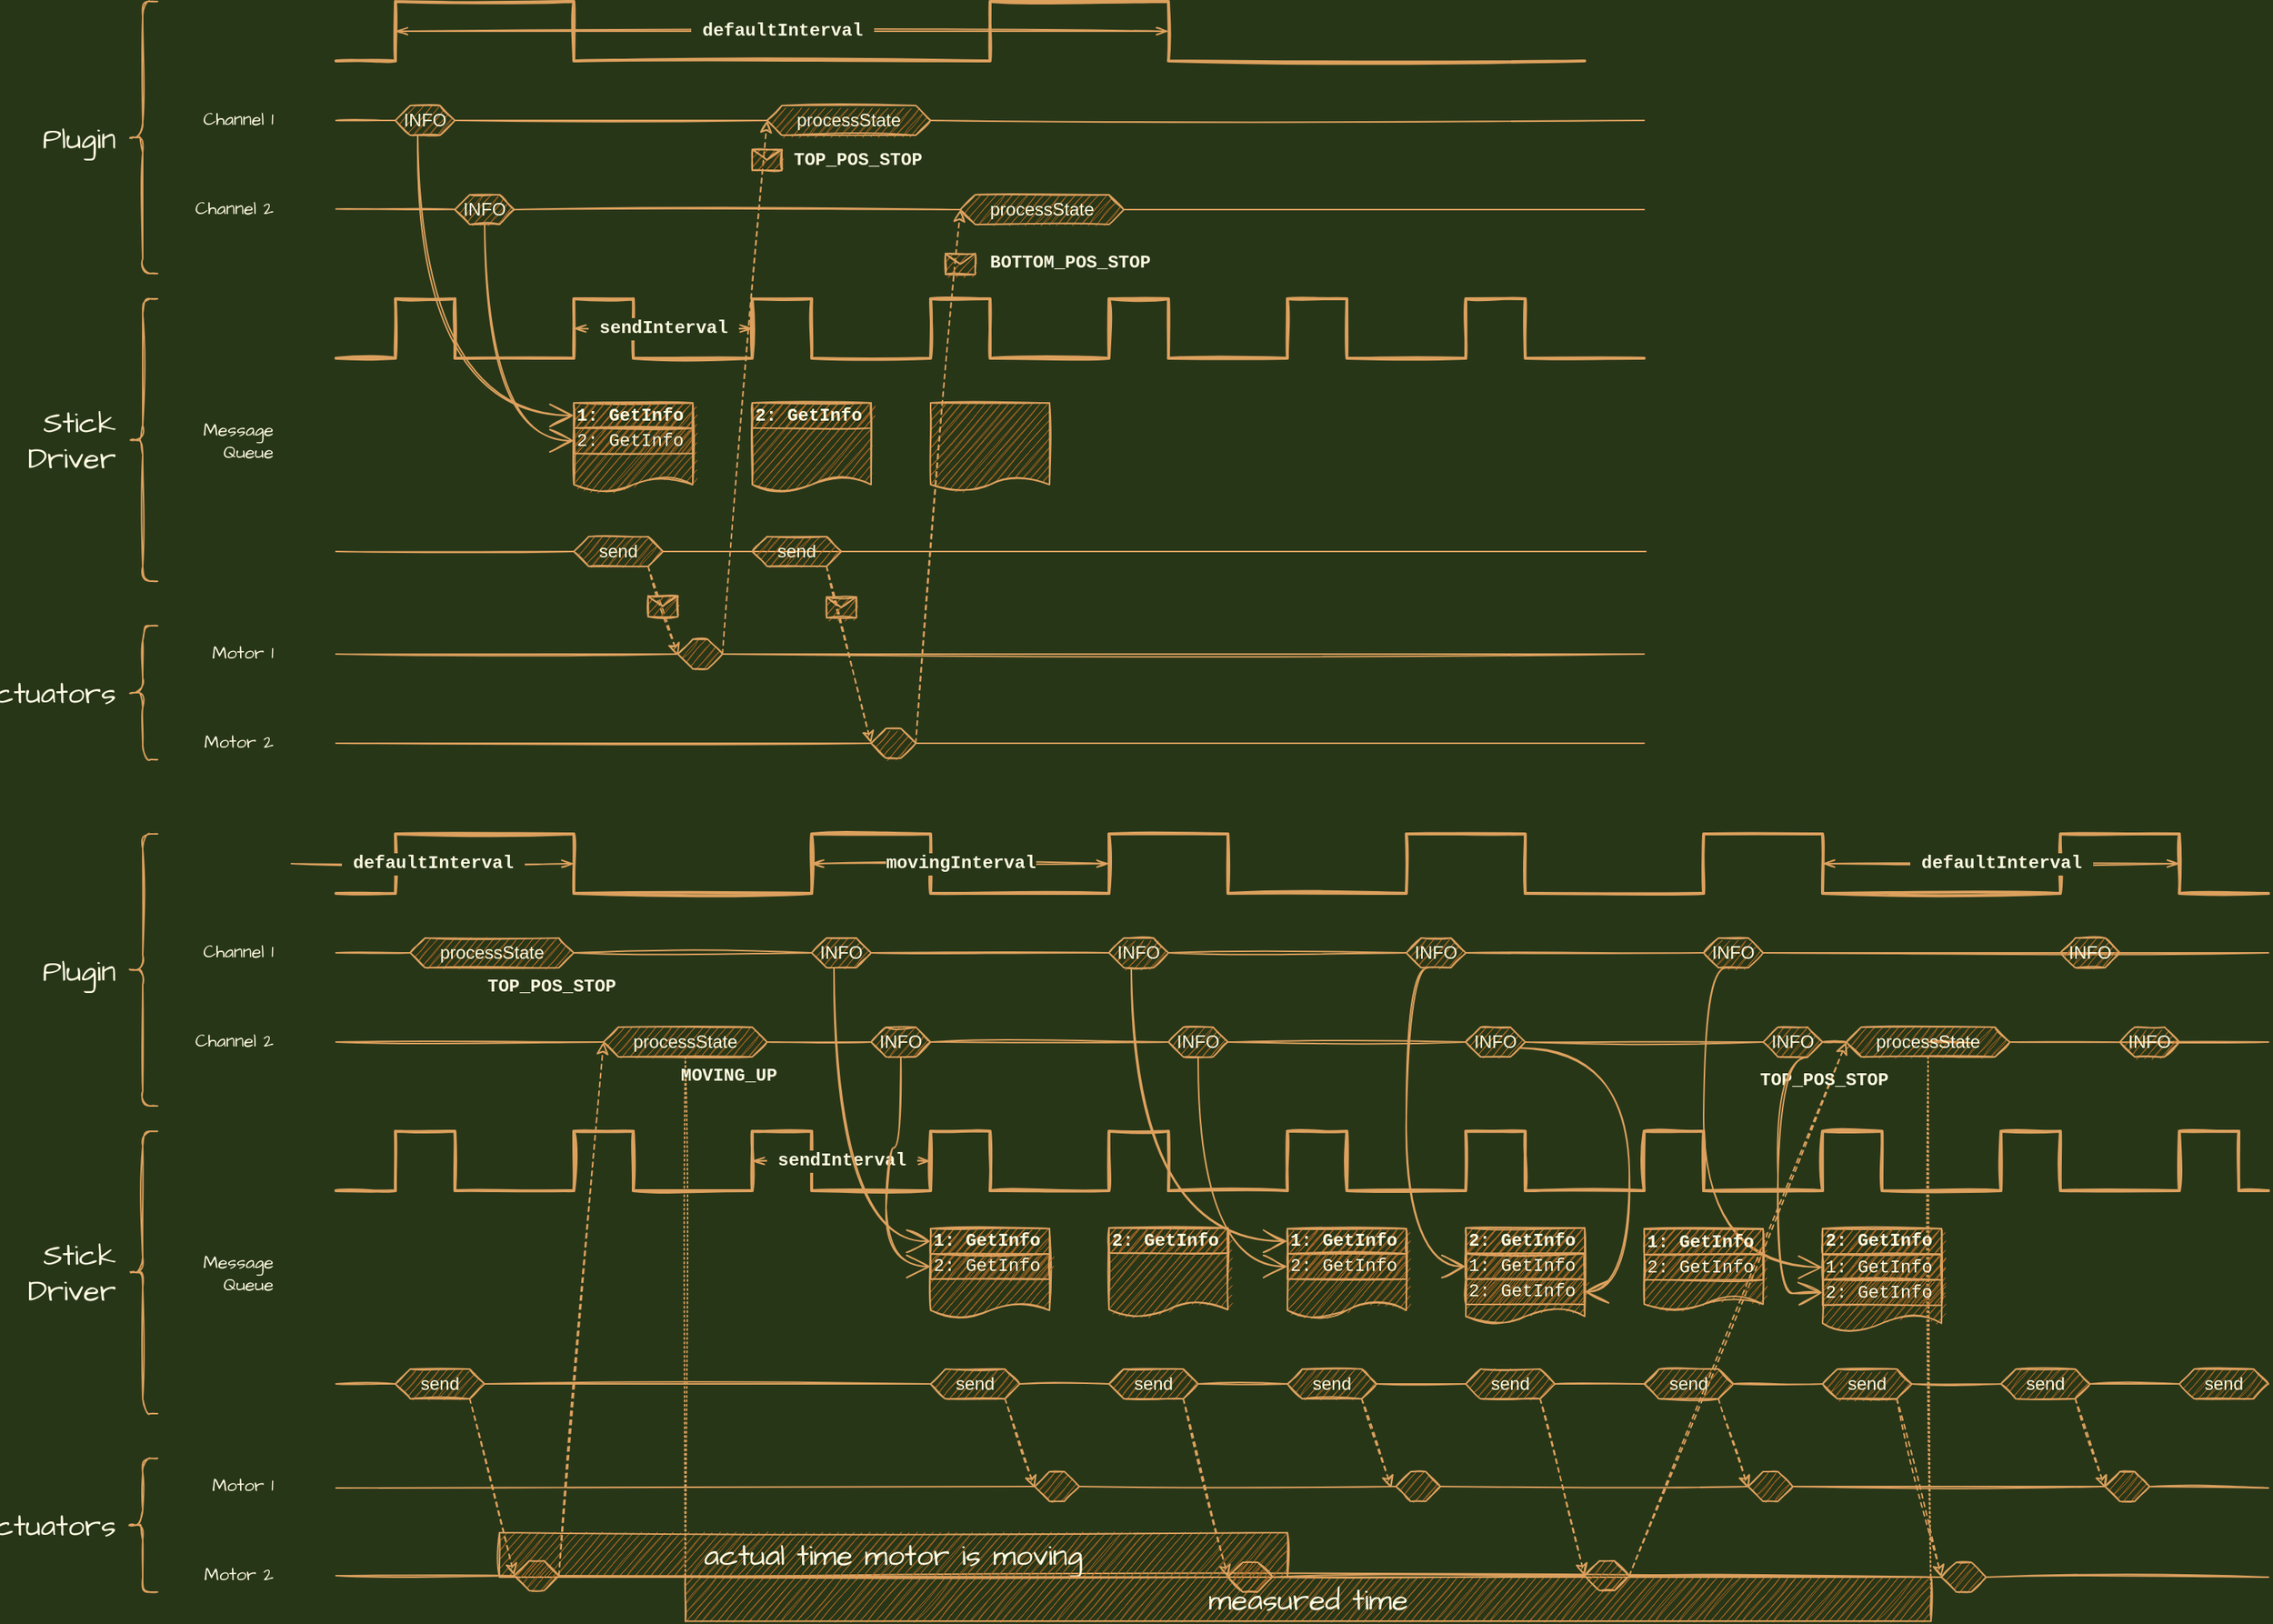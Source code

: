 <mxfile version="20.2.3" type="device"><diagram id="XbRLPeFDFzkhP-k2jeWy" name="Seite-1"><mxGraphModel dx="2457" dy="1413" grid="1" gridSize="10" guides="1" tooltips="1" connect="1" arrows="1" fold="1" page="1" pageScale="1" pageWidth="2336" pageHeight="1654" background="#283618" math="0" shadow="0"><root><mxCell id="0"/><mxCell id="1" parent="0"/><mxCell id="f4Btsxi5Fn56zb5ngEFh-204" style="rounded=0;sketch=1;hachureGap=4;orthogonalLoop=1;jettySize=auto;html=1;fontFamily=Architects Daughter;fontSource=https%3A%2F%2Ffonts.googleapis.com%2Fcss%3Ffamily%3DArchitects%2BDaughter;fontSize=20;fontColor=#FEFAE0;startArrow=none;startFill=0;endArrow=none;endFill=0;startSize=14;endSize=14;sourcePerimeterSpacing=8;targetPerimeterSpacing=8;strokeColor=#DDA15E;strokeWidth=1;fillColor=#BC6C25;exitX=0.5;exitY=1;exitDx=0;exitDy=0;entryX=0;entryY=0.5;entryDx=0;entryDy=0;dashed=1;dashPattern=1 2;" edge="1" parent="1" source="f4Btsxi5Fn56zb5ngEFh-87" target="f4Btsxi5Fn56zb5ngEFh-200"><mxGeometry relative="1" as="geometry"><mxPoint x="680" y="1500" as="targetPoint"/></mxGeometry></mxCell><mxCell id="f4Btsxi5Fn56zb5ngEFh-205" style="edgeStyle=none;rounded=0;sketch=1;hachureGap=4;orthogonalLoop=1;jettySize=auto;html=1;entryX=1;entryY=0.5;entryDx=0;entryDy=0;fontFamily=Architects Daughter;fontSource=https%3A%2F%2Ffonts.googleapis.com%2Fcss%3Ffamily%3DArchitects%2BDaughter;fontSize=20;fontColor=#FEFAE0;startArrow=none;startFill=0;endArrow=none;endFill=0;startSize=14;endSize=14;sourcePerimeterSpacing=8;targetPerimeterSpacing=8;strokeColor=#DDA15E;strokeWidth=1;fillColor=#BC6C25;exitX=0.5;exitY=1;exitDx=0;exitDy=0;dashed=1;dashPattern=1 2;" edge="1" parent="1" source="f4Btsxi5Fn56zb5ngEFh-173" target="f4Btsxi5Fn56zb5ngEFh-200"><mxGeometry relative="1" as="geometry"/></mxCell><mxCell id="f4Btsxi5Fn56zb5ngEFh-200" value="measured time" style="rounded=0;whiteSpace=wrap;html=1;sketch=1;hachureGap=4;fontFamily=Architects Daughter;fontSource=https%3A%2F%2Ffonts.googleapis.com%2Fcss%3Ffamily%3DArchitects%2BDaughter;fontSize=20;fontColor=#FEFAE0;strokeColor=#DDA15E;fillColor=#BC6C25;labelPosition=center;verticalLabelPosition=middle;align=center;verticalAlign=middle;" vertex="1" parent="1"><mxGeometry x="675" y="1500" width="838" height="29.58" as="geometry"/></mxCell><mxCell id="f4Btsxi5Fn56zb5ngEFh-128" value="actual time&amp;nbsp;motor is moving" style="rounded=0;whiteSpace=wrap;html=1;sketch=1;hachureGap=4;fontFamily=Architects Daughter;fontSource=https%3A%2F%2Ffonts.googleapis.com%2Fcss%3Ffamily%3DArchitects%2BDaughter;fontSize=20;fontColor=#FEFAE0;strokeColor=#DDA15E;fillColor=#BC6C25;labelPosition=center;verticalLabelPosition=middle;align=center;verticalAlign=middle;" vertex="1" parent="1"><mxGeometry x="550" y="1470" width="530" height="30" as="geometry"/></mxCell><mxCell id="f4Btsxi5Fn56zb5ngEFh-17" value="" style="endArrow=none;html=1;rounded=0;fontFamily=Courier New;fontSize=12;strokeWidth=1;startArrow=none;labelBackgroundColor=#283618;strokeColor=#DDA15E;fontColor=#FEFAE0;sketch=1;" edge="1" parent="1" source="f4Btsxi5Fn56zb5ngEFh-15"><mxGeometry width="50" height="50" relative="1" as="geometry"><mxPoint x="440" y="579.58" as="sourcePoint"/><mxPoint x="1320" y="580" as="targetPoint"/></mxGeometry></mxCell><mxCell id="f4Btsxi5Fn56zb5ngEFh-13" value="" style="endArrow=none;html=1;rounded=0;fontFamily=Courier New;fontSize=12;strokeWidth=1;startArrow=none;labelBackgroundColor=#283618;strokeColor=#DDA15E;fontColor=#FEFAE0;sketch=1;" edge="1" parent="1" source="f4Btsxi5Fn56zb5ngEFh-12"><mxGeometry width="50" height="50" relative="1" as="geometry"><mxPoint x="440" y="520" as="sourcePoint"/><mxPoint x="1320" y="520" as="targetPoint"/></mxGeometry></mxCell><mxCell id="f4Btsxi5Fn56zb5ngEFh-1" value="" style="endArrow=none;html=1;rounded=0;strokeWidth=2;labelBackgroundColor=#283618;strokeColor=#DDA15E;fontColor=#FEFAE0;sketch=1;" edge="1" parent="1"><mxGeometry width="50" height="50" relative="1" as="geometry"><mxPoint x="440" y="480" as="sourcePoint"/><mxPoint x="1280" y="480" as="targetPoint"/><Array as="points"><mxPoint x="480" y="480"/><mxPoint x="480" y="440"/><mxPoint x="600" y="440"/><mxPoint x="600" y="480"/><mxPoint x="880" y="480"/><mxPoint x="880" y="440"/><mxPoint x="1000" y="440"/><mxPoint x="1000" y="480"/></Array></mxGeometry></mxCell><mxCell id="f4Btsxi5Fn56zb5ngEFh-5" value="Channel 1" style="text;html=1;strokeColor=none;fillColor=none;align=right;verticalAlign=middle;whiteSpace=wrap;rounded=0;fontColor=#FEFAE0;sketch=1;fontFamily=Architects Daughter;fontSource=https%3A%2F%2Ffonts.googleapis.com%2Fcss%3Ffamily%3DArchitects%2BDaughter;" vertex="1" parent="1"><mxGeometry x="340" y="505" width="60" height="30" as="geometry"/></mxCell><mxCell id="f4Btsxi5Fn56zb5ngEFh-8" value="Channel 2" style="text;html=1;strokeColor=none;fillColor=none;align=right;verticalAlign=middle;whiteSpace=wrap;rounded=0;fontColor=#FEFAE0;sketch=1;fontFamily=Architects Daughter;fontSource=https%3A%2F%2Ffonts.googleapis.com%2Fcss%3Ffamily%3DArchitects%2BDaughter;" vertex="1" parent="1"><mxGeometry x="340" y="565" width="60" height="30" as="geometry"/></mxCell><mxCell id="f4Btsxi5Fn56zb5ngEFh-9" value="" style="endArrow=none;html=1;rounded=0;strokeWidth=2;fontSize=11;labelBackgroundColor=#283618;strokeColor=#DDA15E;fontColor=#FEFAE0;sketch=1;" edge="1" parent="1"><mxGeometry width="50" height="50" relative="1" as="geometry"><mxPoint x="440" y="680" as="sourcePoint"/><mxPoint x="1000" y="680" as="targetPoint"/><Array as="points"><mxPoint x="480" y="680"/><mxPoint x="480" y="640"/><mxPoint x="520" y="640"/><mxPoint x="520" y="680"/><mxPoint x="600" y="680"/><mxPoint x="600" y="640"/><mxPoint x="640" y="640"/><mxPoint x="640" y="680"/><mxPoint x="720" y="680"/><mxPoint x="720" y="640"/><mxPoint x="760" y="640"/><mxPoint x="760" y="680"/><mxPoint x="840" y="680"/><mxPoint x="840" y="640"/><mxPoint x="880" y="640"/><mxPoint x="880" y="680"/><mxPoint x="960" y="680"/><mxPoint x="960" y="640"/><mxPoint x="1000" y="640"/></Array></mxGeometry></mxCell><mxCell id="f4Btsxi5Fn56zb5ngEFh-10" value="&amp;nbsp;sendInterval&amp;nbsp;" style="endArrow=openThin;html=1;rounded=0;fontSize=12;strokeWidth=1;startArrow=openThin;startFill=0;endFill=0;fontStyle=1;fontFamily=Courier New;labelBackgroundColor=#283618;strokeColor=#DDA15E;fontColor=#FEFAE0;sketch=1;" edge="1" parent="1"><mxGeometry width="50" height="50" relative="1" as="geometry"><mxPoint x="600" y="660" as="sourcePoint"/><mxPoint x="720" y="660" as="targetPoint"/></mxGeometry></mxCell><mxCell id="f4Btsxi5Fn56zb5ngEFh-11" value="" style="endArrow=none;html=1;rounded=0;strokeWidth=2;fontSize=11;labelBackgroundColor=#283618;strokeColor=#DDA15E;fontColor=#FEFAE0;sketch=1;" edge="1" parent="1"><mxGeometry width="50" height="50" relative="1" as="geometry"><mxPoint x="1000" y="680" as="sourcePoint"/><mxPoint x="1320" y="680" as="targetPoint"/><Array as="points"><mxPoint x="1080" y="680"/><mxPoint x="1080" y="640"/><mxPoint x="1120" y="640"/><mxPoint x="1120" y="680"/><mxPoint x="1200" y="680"/><mxPoint x="1200" y="640"/><mxPoint x="1240" y="640"/><mxPoint x="1240" y="680"/><mxPoint x="1320" y="680"/></Array></mxGeometry></mxCell><mxCell id="f4Btsxi5Fn56zb5ngEFh-12" value="processState" style="shape=hexagon;perimeter=hexagonPerimeter2;whiteSpace=wrap;html=1;fixedSize=1;size=10;fillColor=#BC6C25;strokeColor=#DDA15E;fontColor=#FEFAE0;sketch=1;" vertex="1" parent="1"><mxGeometry x="730" y="510" width="110" height="20" as="geometry"/></mxCell><mxCell id="f4Btsxi5Fn56zb5ngEFh-14" value="" style="endArrow=none;html=1;rounded=0;fontFamily=Courier New;fontSize=12;strokeWidth=1;startArrow=none;labelBackgroundColor=#283618;strokeColor=#DDA15E;fontColor=#FEFAE0;sketch=1;" edge="1" parent="1" source="f4Btsxi5Fn56zb5ngEFh-4" target="f4Btsxi5Fn56zb5ngEFh-12"><mxGeometry width="50" height="50" relative="1" as="geometry"><mxPoint x="440" y="520" as="sourcePoint"/><mxPoint x="1320" y="520" as="targetPoint"/></mxGeometry></mxCell><mxCell id="f4Btsxi5Fn56zb5ngEFh-73" style="edgeStyle=orthogonalEdgeStyle;curved=1;rounded=0;sketch=1;hachureGap=4;orthogonalLoop=1;jettySize=auto;html=1;entryX=0;entryY=0.5;entryDx=0;entryDy=0;fontFamily=Architects Daughter;fontSource=https%3A%2F%2Ffonts.googleapis.com%2Fcss%3Ffamily%3DArchitects%2BDaughter;fontSize=20;fontColor=#FEFAE0;endArrow=open;startSize=14;endSize=14;sourcePerimeterSpacing=8;targetPerimeterSpacing=8;strokeColor=#DDA15E;strokeWidth=1;fillColor=#BC6C25;exitX=0.5;exitY=1;exitDx=0;exitDy=0;" edge="1" parent="1" source="f4Btsxi5Fn56zb5ngEFh-16" target="f4Btsxi5Fn56zb5ngEFh-54"><mxGeometry relative="1" as="geometry"/></mxCell><mxCell id="f4Btsxi5Fn56zb5ngEFh-16" value="INFO" style="shape=hexagon;perimeter=hexagonPerimeter2;whiteSpace=wrap;html=1;fixedSize=1;size=10;fillColor=#BC6C25;strokeColor=#DDA15E;fontColor=#FEFAE0;sketch=1;" vertex="1" parent="1"><mxGeometry x="520" y="570" width="40" height="20" as="geometry"/></mxCell><mxCell id="f4Btsxi5Fn56zb5ngEFh-18" value="" style="endArrow=none;html=1;rounded=0;fontFamily=Courier New;fontSize=12;strokeWidth=1;labelBackgroundColor=#283618;strokeColor=#DDA15E;fontColor=#FEFAE0;sketch=1;" edge="1" parent="1" target="f4Btsxi5Fn56zb5ngEFh-16"><mxGeometry width="50" height="50" relative="1" as="geometry"><mxPoint x="440" y="579.58" as="sourcePoint"/><mxPoint x="1320" y="580" as="targetPoint"/></mxGeometry></mxCell><mxCell id="f4Btsxi5Fn56zb5ngEFh-15" value="processState" style="shape=hexagon;perimeter=hexagonPerimeter2;whiteSpace=wrap;html=1;fixedSize=1;size=10;fillColor=#BC6C25;strokeColor=#DDA15E;fontColor=#FEFAE0;sketch=1;" vertex="1" parent="1"><mxGeometry x="860" y="570" width="110" height="20" as="geometry"/></mxCell><mxCell id="f4Btsxi5Fn56zb5ngEFh-19" value="" style="endArrow=none;html=1;rounded=0;fontFamily=Courier New;fontSize=12;strokeWidth=1;startArrow=none;labelBackgroundColor=#283618;strokeColor=#DDA15E;fontColor=#FEFAE0;sketch=1;" edge="1" parent="1" source="f4Btsxi5Fn56zb5ngEFh-16" target="f4Btsxi5Fn56zb5ngEFh-15"><mxGeometry width="50" height="50" relative="1" as="geometry"><mxPoint x="570" y="580" as="sourcePoint"/><mxPoint x="1320" y="580" as="targetPoint"/></mxGeometry></mxCell><mxCell id="f4Btsxi5Fn56zb5ngEFh-20" value="&amp;nbsp;defaultInterval&amp;nbsp;" style="endArrow=openThin;html=1;rounded=0;fontSize=12;strokeWidth=1;startArrow=openThin;startFill=0;endFill=0;fontStyle=1;fontFamily=Courier New;labelBackgroundColor=#283618;strokeColor=#DDA15E;fontColor=#FEFAE0;sketch=1;" edge="1" parent="1"><mxGeometry width="50" height="50" relative="1" as="geometry"><mxPoint x="480" y="460" as="sourcePoint"/><mxPoint x="1000" y="460" as="targetPoint"/></mxGeometry></mxCell><mxCell id="f4Btsxi5Fn56zb5ngEFh-21" value="" style="endArrow=none;html=1;rounded=0;fontFamily=Courier New;fontSize=12;strokeWidth=1;startArrow=none;labelBackgroundColor=#283618;strokeColor=#DDA15E;fontColor=#FEFAE0;sketch=1;" edge="1" parent="1" source="f4Btsxi5Fn56zb5ngEFh-30"><mxGeometry width="50" height="50" relative="1" as="geometry"><mxPoint x="440" y="938.58" as="sourcePoint"/><mxPoint x="1320" y="939" as="targetPoint"/></mxGeometry></mxCell><mxCell id="f4Btsxi5Fn56zb5ngEFh-22" value="" style="endArrow=none;html=1;rounded=0;fontFamily=Courier New;fontSize=12;strokeWidth=1;startArrow=none;labelBackgroundColor=#283618;strokeColor=#DDA15E;fontColor=#FEFAE0;sketch=1;" edge="1" parent="1" source="f4Btsxi5Fn56zb5ngEFh-25"><mxGeometry width="50" height="50" relative="1" as="geometry"><mxPoint x="440" y="879" as="sourcePoint"/><mxPoint x="1320" y="879" as="targetPoint"/></mxGeometry></mxCell><mxCell id="f4Btsxi5Fn56zb5ngEFh-23" value="Motor 1" style="text;html=1;strokeColor=none;fillColor=none;align=right;verticalAlign=middle;whiteSpace=wrap;rounded=0;fontColor=#FEFAE0;sketch=1;fontFamily=Architects Daughter;fontSource=https%3A%2F%2Ffonts.googleapis.com%2Fcss%3Ffamily%3DArchitects%2BDaughter;" vertex="1" parent="1"><mxGeometry x="340" y="864" width="60" height="30" as="geometry"/></mxCell><mxCell id="f4Btsxi5Fn56zb5ngEFh-24" value="Motor 2" style="text;html=1;strokeColor=none;fillColor=none;align=right;verticalAlign=middle;whiteSpace=wrap;rounded=0;fontColor=#FEFAE0;sketch=1;fontFamily=Architects Daughter;fontSource=https%3A%2F%2Ffonts.googleapis.com%2Fcss%3Ffamily%3DArchitects%2BDaughter;" vertex="1" parent="1"><mxGeometry x="340" y="924" width="60" height="30" as="geometry"/></mxCell><mxCell id="f4Btsxi5Fn56zb5ngEFh-25" value="" style="shape=hexagon;perimeter=hexagonPerimeter2;whiteSpace=wrap;html=1;fixedSize=1;size=10;fillColor=#BC6C25;strokeColor=#DDA15E;fontColor=#FEFAE0;sketch=1;" vertex="1" parent="1"><mxGeometry x="670" y="869" width="30" height="20" as="geometry"/></mxCell><mxCell id="f4Btsxi5Fn56zb5ngEFh-26" value="" style="endArrow=none;html=1;rounded=0;fontFamily=Courier New;fontSize=12;strokeWidth=1;labelBackgroundColor=#283618;strokeColor=#DDA15E;fontColor=#FEFAE0;sketch=1;" edge="1" parent="1" target="f4Btsxi5Fn56zb5ngEFh-25"><mxGeometry width="50" height="50" relative="1" as="geometry"><mxPoint x="440" y="879" as="sourcePoint"/><mxPoint x="1320" y="879" as="targetPoint"/></mxGeometry></mxCell><mxCell id="f4Btsxi5Fn56zb5ngEFh-30" value="" style="shape=hexagon;perimeter=hexagonPerimeter2;whiteSpace=wrap;html=1;fixedSize=1;size=10;fillColor=#BC6C25;strokeColor=#DDA15E;fontColor=#FEFAE0;sketch=1;" vertex="1" parent="1"><mxGeometry x="800" y="929" width="30" height="20" as="geometry"/></mxCell><mxCell id="f4Btsxi5Fn56zb5ngEFh-31" value="" style="endArrow=none;html=1;rounded=0;fontFamily=Courier New;fontSize=12;strokeWidth=1;startArrow=none;labelBackgroundColor=#283618;strokeColor=#DDA15E;fontColor=#FEFAE0;sketch=1;" edge="1" parent="1" target="f4Btsxi5Fn56zb5ngEFh-30"><mxGeometry width="50" height="50" relative="1" as="geometry"><mxPoint x="440" y="939" as="sourcePoint"/><mxPoint x="1320" y="939" as="targetPoint"/></mxGeometry></mxCell><mxCell id="f4Btsxi5Fn56zb5ngEFh-36" value="" style="endArrow=classic;html=1;rounded=0;fontFamily=Courier New;fontSize=12;strokeWidth=1;exitX=0.833;exitY=1;exitDx=0;exitDy=0;exitPerimeter=0;dashed=1;labelBackgroundColor=#283618;strokeColor=#DDA15E;fontColor=#FEFAE0;sketch=1;" edge="1" parent="1" source="f4Btsxi5Fn56zb5ngEFh-39"><mxGeometry relative="1" as="geometry"><mxPoint x="480" y="840" as="sourcePoint"/><mxPoint x="670" y="880" as="targetPoint"/></mxGeometry></mxCell><mxCell id="f4Btsxi5Fn56zb5ngEFh-37" value="" style="shape=message;html=1;outlineConnect=0;fontFamily=Courier New;fontSize=12;fillColor=#BC6C25;strokeColor=#DDA15E;fontColor=#FEFAE0;sketch=1;" vertex="1" parent="f4Btsxi5Fn56zb5ngEFh-36"><mxGeometry width="20" height="14" relative="1" as="geometry"><mxPoint x="-10" y="-10" as="offset"/></mxGeometry></mxCell><mxCell id="f4Btsxi5Fn56zb5ngEFh-38" value="" style="endArrow=none;html=1;rounded=0;fontFamily=Courier New;fontSize=12;strokeWidth=1;startArrow=none;labelBackgroundColor=#283618;strokeColor=#DDA15E;fontColor=#FEFAE0;sketch=1;" edge="1" parent="1" source="f4Btsxi5Fn56zb5ngEFh-39"><mxGeometry width="50" height="50" relative="1" as="geometry"><mxPoint x="440" y="810" as="sourcePoint"/><mxPoint x="1321.143" y="810" as="targetPoint"/></mxGeometry></mxCell><mxCell id="f4Btsxi5Fn56zb5ngEFh-39" value="send" style="shape=hexagon;perimeter=hexagonPerimeter2;whiteSpace=wrap;html=1;fixedSize=1;size=10;fillColor=#BC6C25;strokeColor=#DDA15E;fontColor=#FEFAE0;sketch=1;" vertex="1" parent="1"><mxGeometry x="600" y="800" width="60" height="20" as="geometry"/></mxCell><mxCell id="f4Btsxi5Fn56zb5ngEFh-40" value="" style="endArrow=none;html=1;rounded=0;fontFamily=Courier New;fontSize=12;strokeWidth=1;labelBackgroundColor=#283618;strokeColor=#DDA15E;fontColor=#FEFAE0;sketch=1;" edge="1" parent="1" target="f4Btsxi5Fn56zb5ngEFh-39"><mxGeometry width="50" height="50" relative="1" as="geometry"><mxPoint x="440" y="810" as="sourcePoint"/><mxPoint x="1321.143" y="810" as="targetPoint"/></mxGeometry></mxCell><mxCell id="f4Btsxi5Fn56zb5ngEFh-41" value="" style="endArrow=classic;html=1;rounded=0;fontFamily=Courier New;fontSize=12;strokeWidth=1;exitX=0.833;exitY=1;exitDx=0;exitDy=0;exitPerimeter=0;dashed=1;entryX=0;entryY=0.5;entryDx=0;entryDy=0;labelBackgroundColor=#283618;strokeColor=#DDA15E;fontColor=#FEFAE0;sketch=1;" edge="1" parent="1" source="f4Btsxi5Fn56zb5ngEFh-43" target="f4Btsxi5Fn56zb5ngEFh-30"><mxGeometry relative="1" as="geometry"><mxPoint x="600" y="840" as="sourcePoint"/><mxPoint x="790" y="880" as="targetPoint"/></mxGeometry></mxCell><mxCell id="f4Btsxi5Fn56zb5ngEFh-42" value="" style="shape=message;html=1;outlineConnect=0;fontFamily=Courier New;fontSize=12;fillColor=#BC6C25;strokeColor=#DDA15E;fontColor=#FEFAE0;sketch=1;" vertex="1" parent="f4Btsxi5Fn56zb5ngEFh-41"><mxGeometry width="20" height="14" relative="1" as="geometry"><mxPoint x="-15" y="-39" as="offset"/></mxGeometry></mxCell><mxCell id="f4Btsxi5Fn56zb5ngEFh-43" value="send" style="shape=hexagon;perimeter=hexagonPerimeter2;whiteSpace=wrap;html=1;fixedSize=1;size=10;fillColor=#BC6C25;strokeColor=#DDA15E;fontColor=#FEFAE0;sketch=1;" vertex="1" parent="1"><mxGeometry x="720" y="800" width="60" height="20" as="geometry"/></mxCell><mxCell id="f4Btsxi5Fn56zb5ngEFh-45" value="" style="shape=document;whiteSpace=wrap;html=1;boundedLbl=1;fontFamily=Courier New;fontSize=12;size=0.167;fillColor=#BC6C25;strokeColor=#DDA15E;fontColor=#FEFAE0;sketch=1;" vertex="1" parent="1"><mxGeometry x="720" y="710" width="80" height="60" as="geometry"/></mxCell><mxCell id="f4Btsxi5Fn56zb5ngEFh-47" value="2: GetInfo" style="rounded=0;whiteSpace=wrap;html=1;fontFamily=Courier New;fontSize=12;align=left;fontStyle=1;fillColor=#BC6C25;strokeColor=#DDA15E;fontColor=#FEFAE0;sketch=1;" vertex="1" parent="1"><mxGeometry x="720" y="710" width="80" height="17" as="geometry"/></mxCell><mxCell id="f4Btsxi5Fn56zb5ngEFh-71" style="edgeStyle=orthogonalEdgeStyle;curved=1;rounded=0;sketch=1;hachureGap=4;orthogonalLoop=1;jettySize=auto;html=1;entryX=0;entryY=0.5;entryDx=0;entryDy=0;fontFamily=Architects Daughter;fontSource=https%3A%2F%2Ffonts.googleapis.com%2Fcss%3Ffamily%3DArchitects%2BDaughter;fontSize=20;fontColor=#FEFAE0;endArrow=open;startSize=14;endSize=14;sourcePerimeterSpacing=8;targetPerimeterSpacing=8;strokeColor=#DDA15E;strokeWidth=1;fillColor=#BC6C25;exitX=0.375;exitY=1;exitDx=0;exitDy=0;" edge="1" parent="1" source="f4Btsxi5Fn56zb5ngEFh-4" target="f4Btsxi5Fn56zb5ngEFh-53"><mxGeometry relative="1" as="geometry"><mxPoint x="500" y="710" as="targetPoint"/></mxGeometry></mxCell><mxCell id="f4Btsxi5Fn56zb5ngEFh-4" value="INFO" style="shape=hexagon;perimeter=hexagonPerimeter2;whiteSpace=wrap;html=1;fixedSize=1;size=10;fillColor=#BC6C25;strokeColor=#DDA15E;fontColor=#FEFAE0;sketch=1;" vertex="1" parent="1"><mxGeometry x="480" y="510" width="40" height="20" as="geometry"/></mxCell><mxCell id="f4Btsxi5Fn56zb5ngEFh-51" value="" style="endArrow=none;html=1;rounded=0;fontFamily=Courier New;fontSize=12;strokeWidth=1;labelBackgroundColor=#283618;strokeColor=#DDA15E;fontColor=#FEFAE0;sketch=1;" edge="1" parent="1" target="f4Btsxi5Fn56zb5ngEFh-4"><mxGeometry width="50" height="50" relative="1" as="geometry"><mxPoint x="440" y="520" as="sourcePoint"/><mxPoint x="680" y="520" as="targetPoint"/></mxGeometry></mxCell><mxCell id="f4Btsxi5Fn56zb5ngEFh-52" value="" style="shape=document;whiteSpace=wrap;html=1;boundedLbl=1;fontFamily=Courier New;fontSize=12;size=0.167;fillColor=#BC6C25;strokeColor=#DDA15E;fontColor=#FEFAE0;sketch=1;" vertex="1" parent="1"><mxGeometry x="600" y="710" width="80" height="60" as="geometry"/></mxCell><mxCell id="f4Btsxi5Fn56zb5ngEFh-53" value="1: GetInfo" style="rounded=0;whiteSpace=wrap;html=1;fontFamily=Courier New;fontSize=12;align=left;fontStyle=1;fillColor=#BC6C25;strokeColor=#DDA15E;fontColor=#FEFAE0;sketch=1;" vertex="1" parent="1"><mxGeometry x="600" y="710" width="80" height="17" as="geometry"/></mxCell><mxCell id="f4Btsxi5Fn56zb5ngEFh-54" value="2: GetInfo" style="rounded=0;whiteSpace=wrap;html=1;fontFamily=Courier New;fontSize=12;align=left;fillColor=#BC6C25;strokeColor=#DDA15E;fontColor=#FEFAE0;sketch=1;" vertex="1" parent="1"><mxGeometry x="600" y="727" width="80" height="17" as="geometry"/></mxCell><mxCell id="f4Btsxi5Fn56zb5ngEFh-55" value="" style="shape=document;whiteSpace=wrap;html=1;boundedLbl=1;fontFamily=Courier New;fontSize=12;size=0.167;fillColor=#BC6C25;strokeColor=#DDA15E;fontColor=#FEFAE0;sketch=1;" vertex="1" parent="1"><mxGeometry x="840" y="710" width="80" height="60" as="geometry"/></mxCell><mxCell id="f4Btsxi5Fn56zb5ngEFh-49" value="" style="endArrow=classic;html=1;rounded=0;fontFamily=Courier New;fontSize=12;strokeWidth=1;exitX=1;exitY=0.5;exitDx=0;exitDy=0;dashed=1;entryX=0;entryY=0.5;entryDx=0;entryDy=0;labelBackgroundColor=#283618;strokeColor=#DDA15E;fontColor=#FEFAE0;sketch=1;" edge="1" parent="1" source="f4Btsxi5Fn56zb5ngEFh-30" target="f4Btsxi5Fn56zb5ngEFh-15"><mxGeometry relative="1" as="geometry"><mxPoint x="779.98" y="830" as="sourcePoint"/><mxPoint x="810" y="949" as="targetPoint"/></mxGeometry></mxCell><mxCell id="f4Btsxi5Fn56zb5ngEFh-50" value="" style="shape=message;html=1;outlineConnect=0;fontFamily=Courier New;fontSize=12;fillColor=#BC6C25;strokeColor=#DDA15E;fontColor=#FEFAE0;sketch=1;" vertex="1" parent="f4Btsxi5Fn56zb5ngEFh-49"><mxGeometry width="20" height="14" relative="1" as="geometry"><mxPoint x="5" y="-150" as="offset"/></mxGeometry></mxCell><mxCell id="f4Btsxi5Fn56zb5ngEFh-58" value="" style="endArrow=classic;html=1;rounded=0;fontFamily=Courier New;fontSize=12;strokeWidth=1;exitX=1;exitY=0.5;exitDx=0;exitDy=0;dashed=1;entryX=0;entryY=0.5;entryDx=0;entryDy=0;labelBackgroundColor=#283618;strokeColor=#DDA15E;fontColor=#FEFAE0;sketch=1;" edge="1" parent="1" source="f4Btsxi5Fn56zb5ngEFh-25" target="f4Btsxi5Fn56zb5ngEFh-12"><mxGeometry relative="1" as="geometry"><mxPoint x="840" y="949.0" as="sourcePoint"/><mxPoint x="870" y="590" as="targetPoint"/></mxGeometry></mxCell><mxCell id="f4Btsxi5Fn56zb5ngEFh-59" value="" style="shape=message;html=1;outlineConnect=0;fontFamily=Courier New;fontSize=12;fillColor=#BC6C25;strokeColor=#DDA15E;fontColor=#FEFAE0;sketch=1;" vertex="1" parent="f4Btsxi5Fn56zb5ngEFh-58"><mxGeometry width="20" height="14" relative="1" as="geometry"><mxPoint x="5" y="-160" as="offset"/></mxGeometry></mxCell><mxCell id="f4Btsxi5Fn56zb5ngEFh-60" value="TOP_POS_STOP" style="text;html=1;strokeColor=none;fillColor=none;align=left;verticalAlign=middle;whiteSpace=wrap;rounded=0;fontFamily=Courier New;fontSize=12;fontStyle=1;fontColor=#FEFAE0;sketch=1;" vertex="1" parent="1"><mxGeometry x="746" y="539" width="60" height="15" as="geometry"/></mxCell><mxCell id="f4Btsxi5Fn56zb5ngEFh-61" value="BOTTOM_POS_STOP" style="text;html=1;strokeColor=none;fillColor=none;align=left;verticalAlign=middle;whiteSpace=wrap;rounded=0;fontFamily=Courier New;fontSize=12;fontStyle=1;fontColor=#FEFAE0;sketch=1;" vertex="1" parent="1"><mxGeometry x="878" y="608" width="60" height="15" as="geometry"/></mxCell><mxCell id="f4Btsxi5Fn56zb5ngEFh-62" value="&lt;font style=&quot;font-size: 20px;&quot;&gt;&lt;span style=&quot;&quot;&gt;Stick&lt;/span&gt;&lt;br style=&quot;&quot;&gt;&lt;span style=&quot;&quot;&gt;Driver&lt;/span&gt;&lt;/font&gt;" style="shape=curlyBracket;whiteSpace=wrap;html=1;rounded=1;sketch=1;hachureGap=4;fontFamily=Architects Daughter;fontSource=https%3A%2F%2Ffonts.googleapis.com%2Fcss%3Ffamily%3DArchitects%2BDaughter;fontSize=20;fillColor=#BC6C25;strokeColor=#DDA15E;fontColor=#FEFAE0;align=right;spacingRight=26;" vertex="1" parent="1"><mxGeometry x="300" y="640" width="20" height="190" as="geometry"/></mxCell><mxCell id="f4Btsxi5Fn56zb5ngEFh-63" value="Message Queue" style="text;html=1;strokeColor=none;fillColor=none;align=right;verticalAlign=middle;whiteSpace=wrap;rounded=0;fontColor=#FEFAE0;sketch=1;fontFamily=Architects Daughter;fontSource=https%3A%2F%2Ffonts.googleapis.com%2Fcss%3Ffamily%3DArchitects%2BDaughter;" vertex="1" parent="1"><mxGeometry x="340" y="720.5" width="60" height="30" as="geometry"/></mxCell><mxCell id="f4Btsxi5Fn56zb5ngEFh-67" value="Plugin" style="shape=curlyBracket;whiteSpace=wrap;html=1;rounded=1;sketch=1;hachureGap=4;fontFamily=Architects Daughter;fontSource=https%3A%2F%2Ffonts.googleapis.com%2Fcss%3Ffamily%3DArchitects%2BDaughter;fontSize=20;fillColor=#BC6C25;strokeColor=#DDA15E;fontColor=#FEFAE0;align=right;spacingRight=26;" vertex="1" parent="1"><mxGeometry x="300" y="440" width="20" height="183" as="geometry"/></mxCell><mxCell id="f4Btsxi5Fn56zb5ngEFh-69" value="Actuators" style="shape=curlyBracket;whiteSpace=wrap;html=1;rounded=1;sketch=1;hachureGap=4;fontFamily=Architects Daughter;fontSource=https%3A%2F%2Ffonts.googleapis.com%2Fcss%3Ffamily%3DArchitects%2BDaughter;fontSize=20;fillColor=#BC6C25;strokeColor=#DDA15E;fontColor=#FEFAE0;size=0.5;align=right;spacingRight=26;" vertex="1" parent="1"><mxGeometry x="300" y="860" width="20" height="90" as="geometry"/></mxCell><mxCell id="f4Btsxi5Fn56zb5ngEFh-74" value="" style="endArrow=none;html=1;rounded=0;fontFamily=Courier New;fontSize=12;strokeWidth=1;startArrow=none;labelBackgroundColor=#283618;strokeColor=#DDA15E;fontColor=#FEFAE0;sketch=1;" edge="1" parent="1" source="f4Btsxi5Fn56zb5ngEFh-173"><mxGeometry width="50" height="50" relative="1" as="geometry"><mxPoint x="440" y="1139.58" as="sourcePoint"/><mxPoint x="1740" y="1140" as="targetPoint"/></mxGeometry></mxCell><mxCell id="f4Btsxi5Fn56zb5ngEFh-75" value="" style="endArrow=none;html=1;rounded=0;fontFamily=Courier New;fontSize=12;strokeWidth=1;startArrow=none;labelBackgroundColor=#283618;strokeColor=#DDA15E;fontColor=#FEFAE0;sketch=1;" edge="1" parent="1" source="f4Btsxi5Fn56zb5ngEFh-191"><mxGeometry width="50" height="50" relative="1" as="geometry"><mxPoint x="440" y="1080" as="sourcePoint"/><mxPoint x="1740" y="1080" as="targetPoint"/></mxGeometry></mxCell><mxCell id="f4Btsxi5Fn56zb5ngEFh-76" value="" style="endArrow=none;html=1;rounded=0;strokeWidth=2;labelBackgroundColor=#283618;strokeColor=#DDA15E;fontColor=#FEFAE0;sketch=1;" edge="1" parent="1"><mxGeometry width="50" height="50" relative="1" as="geometry"><mxPoint x="440" y="1040" as="sourcePoint"/><mxPoint x="1740" y="1040" as="targetPoint"/><Array as="points"><mxPoint x="480" y="1040"/><mxPoint x="480" y="1000"/><mxPoint x="600" y="1000"/><mxPoint x="600" y="1040"/><mxPoint x="760" y="1040"/><mxPoint x="760" y="1000"/><mxPoint x="840" y="1000"/><mxPoint x="840" y="1040"/><mxPoint x="960" y="1040"/><mxPoint x="960" y="1000"/><mxPoint x="1040" y="1000"/><mxPoint x="1040" y="1040"/><mxPoint x="1160" y="1040"/><mxPoint x="1160" y="1000"/><mxPoint x="1240" y="1000"/><mxPoint x="1240" y="1040"/><mxPoint x="1360" y="1040"/><mxPoint x="1360" y="1000"/><mxPoint x="1440" y="1000"/><mxPoint x="1440" y="1040"/><mxPoint x="1600" y="1040"/><mxPoint x="1600" y="1000"/><mxPoint x="1680" y="1000"/><mxPoint x="1680" y="1040"/></Array></mxGeometry></mxCell><mxCell id="f4Btsxi5Fn56zb5ngEFh-77" value="Channel 1" style="text;html=1;strokeColor=none;fillColor=none;align=right;verticalAlign=middle;whiteSpace=wrap;rounded=0;fontColor=#FEFAE0;sketch=1;fontFamily=Architects Daughter;fontSource=https%3A%2F%2Ffonts.googleapis.com%2Fcss%3Ffamily%3DArchitects%2BDaughter;" vertex="1" parent="1"><mxGeometry x="340" y="1065" width="60" height="30" as="geometry"/></mxCell><mxCell id="f4Btsxi5Fn56zb5ngEFh-78" value="Channel 2" style="text;html=1;strokeColor=none;fillColor=none;align=right;verticalAlign=middle;whiteSpace=wrap;rounded=0;fontColor=#FEFAE0;sketch=1;fontFamily=Architects Daughter;fontSource=https%3A%2F%2Ffonts.googleapis.com%2Fcss%3Ffamily%3DArchitects%2BDaughter;" vertex="1" parent="1"><mxGeometry x="340" y="1125" width="60" height="30" as="geometry"/></mxCell><mxCell id="f4Btsxi5Fn56zb5ngEFh-79" value="" style="endArrow=none;html=1;rounded=0;strokeWidth=2;fontSize=11;labelBackgroundColor=#283618;strokeColor=#DDA15E;fontColor=#FEFAE0;sketch=1;" edge="1" parent="1"><mxGeometry width="50" height="50" relative="1" as="geometry"><mxPoint x="440" y="1240" as="sourcePoint"/><mxPoint x="1000" y="1240" as="targetPoint"/><Array as="points"><mxPoint x="480" y="1240"/><mxPoint x="480" y="1200"/><mxPoint x="520" y="1200"/><mxPoint x="520" y="1240"/><mxPoint x="600" y="1240"/><mxPoint x="600" y="1200"/><mxPoint x="640" y="1200"/><mxPoint x="640" y="1240"/><mxPoint x="720" y="1240"/><mxPoint x="720" y="1200"/><mxPoint x="760" y="1200"/><mxPoint x="760" y="1240"/><mxPoint x="840" y="1240"/><mxPoint x="840" y="1200"/><mxPoint x="880" y="1200"/><mxPoint x="880" y="1240"/><mxPoint x="960" y="1240"/><mxPoint x="960" y="1200"/><mxPoint x="1000" y="1200"/></Array></mxGeometry></mxCell><mxCell id="f4Btsxi5Fn56zb5ngEFh-80" value="&amp;nbsp;sendInterval&amp;nbsp;" style="endArrow=openThin;html=1;rounded=0;fontSize=12;strokeWidth=1;startArrow=openThin;startFill=0;endFill=0;fontStyle=1;fontFamily=Courier New;labelBackgroundColor=#283618;strokeColor=#DDA15E;fontColor=#FEFAE0;sketch=1;" edge="1" parent="1"><mxGeometry width="50" height="50" relative="1" as="geometry"><mxPoint x="720" y="1220" as="sourcePoint"/><mxPoint x="840" y="1220" as="targetPoint"/></mxGeometry></mxCell><mxCell id="f4Btsxi5Fn56zb5ngEFh-81" value="" style="endArrow=none;html=1;rounded=0;strokeWidth=2;fontSize=11;labelBackgroundColor=#283618;strokeColor=#DDA15E;fontColor=#FEFAE0;sketch=1;" edge="1" parent="1"><mxGeometry width="50" height="50" relative="1" as="geometry"><mxPoint x="1000" y="1240" as="sourcePoint"/><mxPoint x="1360" y="1240" as="targetPoint"/><Array as="points"><mxPoint x="1080" y="1240"/><mxPoint x="1080" y="1200"/><mxPoint x="1120" y="1200"/><mxPoint x="1120" y="1240"/><mxPoint x="1200" y="1240"/><mxPoint x="1200" y="1200"/><mxPoint x="1240" y="1200"/><mxPoint x="1240" y="1240"/><mxPoint x="1320" y="1240"/><mxPoint x="1320" y="1200"/><mxPoint x="1360" y="1200"/></Array></mxGeometry></mxCell><mxCell id="f4Btsxi5Fn56zb5ngEFh-82" value="processState" style="shape=hexagon;perimeter=hexagonPerimeter2;whiteSpace=wrap;html=1;fixedSize=1;size=10;fillColor=#BC6C25;strokeColor=#DDA15E;fontColor=#FEFAE0;sketch=1;" vertex="1" parent="1"><mxGeometry x="490" y="1070" width="110" height="20" as="geometry"/></mxCell><mxCell id="f4Btsxi5Fn56zb5ngEFh-83" value="" style="endArrow=none;html=1;rounded=0;fontFamily=Courier New;fontSize=12;strokeWidth=1;startArrow=none;labelBackgroundColor=#283618;strokeColor=#DDA15E;fontColor=#FEFAE0;sketch=1;" edge="1" parent="1" target="f4Btsxi5Fn56zb5ngEFh-82"><mxGeometry width="50" height="50" relative="1" as="geometry"><mxPoint x="440" y="1080" as="sourcePoint"/><mxPoint x="1320" y="1080" as="targetPoint"/></mxGeometry></mxCell><mxCell id="f4Btsxi5Fn56zb5ngEFh-87" value="processState" style="shape=hexagon;perimeter=hexagonPerimeter2;whiteSpace=wrap;html=1;fixedSize=1;size=10;fillColor=#BC6C25;strokeColor=#DDA15E;fontColor=#FEFAE0;sketch=1;" vertex="1" parent="1"><mxGeometry x="620" y="1130" width="110" height="20" as="geometry"/></mxCell><mxCell id="f4Btsxi5Fn56zb5ngEFh-88" value="" style="endArrow=none;html=1;rounded=0;fontFamily=Courier New;fontSize=12;strokeWidth=1;startArrow=none;labelBackgroundColor=#283618;strokeColor=#DDA15E;fontColor=#FEFAE0;sketch=1;" edge="1" parent="1" target="f4Btsxi5Fn56zb5ngEFh-87"><mxGeometry width="50" height="50" relative="1" as="geometry"><mxPoint x="440" y="1140" as="sourcePoint"/><mxPoint x="1320" y="1140" as="targetPoint"/></mxGeometry></mxCell><mxCell id="f4Btsxi5Fn56zb5ngEFh-89" value="&amp;nbsp;defaultInterval&amp;nbsp;" style="endArrow=openThin;html=1;rounded=0;fontSize=12;strokeWidth=1;startArrow=none;startFill=0;endFill=0;fontStyle=1;fontFamily=Courier New;labelBackgroundColor=#283618;strokeColor=#DDA15E;fontColor=#FEFAE0;sketch=1;" edge="1" parent="1"><mxGeometry width="50" height="50" relative="1" as="geometry"><mxPoint x="410" y="1020" as="sourcePoint"/><mxPoint x="600" y="1020" as="targetPoint"/></mxGeometry></mxCell><mxCell id="f4Btsxi5Fn56zb5ngEFh-90" value="" style="endArrow=none;html=1;rounded=0;fontFamily=Courier New;fontSize=12;strokeWidth=1;startArrow=none;labelBackgroundColor=#283618;strokeColor=#DDA15E;fontColor=#FEFAE0;sketch=1;" edge="1" parent="1" source="f4Btsxi5Fn56zb5ngEFh-160"><mxGeometry width="50" height="50" relative="1" as="geometry"><mxPoint x="440" y="1498.58" as="sourcePoint"/><mxPoint x="1320" y="1499" as="targetPoint"/></mxGeometry></mxCell><mxCell id="f4Btsxi5Fn56zb5ngEFh-91" value="" style="endArrow=none;html=1;rounded=0;fontFamily=Courier New;fontSize=12;strokeWidth=1;startArrow=none;labelBackgroundColor=#283618;strokeColor=#DDA15E;fontColor=#FEFAE0;sketch=1;" edge="1" parent="1" source="f4Btsxi5Fn56zb5ngEFh-220"><mxGeometry width="50" height="50" relative="1" as="geometry"><mxPoint x="440" y="1440" as="sourcePoint"/><mxPoint x="1740" y="1440" as="targetPoint"/></mxGeometry></mxCell><mxCell id="f4Btsxi5Fn56zb5ngEFh-92" value="Motor 1" style="text;html=1;strokeColor=none;fillColor=none;align=right;verticalAlign=middle;whiteSpace=wrap;rounded=0;fontColor=#FEFAE0;sketch=1;fontFamily=Architects Daughter;fontSource=https%3A%2F%2Ffonts.googleapis.com%2Fcss%3Ffamily%3DArchitects%2BDaughter;" vertex="1" parent="1"><mxGeometry x="340" y="1424" width="60" height="30" as="geometry"/></mxCell><mxCell id="f4Btsxi5Fn56zb5ngEFh-93" value="Motor 2" style="text;html=1;strokeColor=none;fillColor=none;align=right;verticalAlign=middle;whiteSpace=wrap;rounded=0;fontColor=#FEFAE0;sketch=1;fontFamily=Architects Daughter;fontSource=https%3A%2F%2Ffonts.googleapis.com%2Fcss%3Ffamily%3DArchitects%2BDaughter;" vertex="1" parent="1"><mxGeometry x="340" y="1484" width="60" height="30" as="geometry"/></mxCell><mxCell id="f4Btsxi5Fn56zb5ngEFh-96" value="" style="shape=hexagon;perimeter=hexagonPerimeter2;whiteSpace=wrap;html=1;fixedSize=1;size=10;fillColor=#BC6C25;strokeColor=#DDA15E;fontColor=#FEFAE0;sketch=1;" vertex="1" parent="1"><mxGeometry x="560" y="1489" width="30" height="20" as="geometry"/></mxCell><mxCell id="f4Btsxi5Fn56zb5ngEFh-97" value="" style="endArrow=none;html=1;rounded=0;fontFamily=Courier New;fontSize=12;strokeWidth=1;startArrow=none;labelBackgroundColor=#283618;strokeColor=#DDA15E;fontColor=#FEFAE0;sketch=1;" edge="1" parent="1" target="f4Btsxi5Fn56zb5ngEFh-96"><mxGeometry width="50" height="50" relative="1" as="geometry"><mxPoint x="440" y="1499" as="sourcePoint"/><mxPoint x="1320" y="1499" as="targetPoint"/></mxGeometry></mxCell><mxCell id="f4Btsxi5Fn56zb5ngEFh-100" value="" style="endArrow=none;html=1;rounded=0;fontFamily=Courier New;fontSize=12;strokeWidth=1;startArrow=none;labelBackgroundColor=#283618;strokeColor=#DDA15E;fontColor=#FEFAE0;sketch=1;" edge="1" parent="1" source="f4Btsxi5Fn56zb5ngEFh-164"><mxGeometry width="50" height="50" relative="1" as="geometry"><mxPoint x="440" y="1370" as="sourcePoint"/><mxPoint x="1321.143" y="1370" as="targetPoint"/></mxGeometry></mxCell><mxCell id="f4Btsxi5Fn56zb5ngEFh-103" value="" style="endArrow=classic;html=1;rounded=0;fontFamily=Courier New;fontSize=12;strokeWidth=1;exitX=0.833;exitY=1;exitDx=0;exitDy=0;exitPerimeter=0;dashed=1;entryX=0;entryY=0.5;entryDx=0;entryDy=0;labelBackgroundColor=#283618;strokeColor=#DDA15E;fontColor=#FEFAE0;sketch=1;" edge="1" parent="1" source="f4Btsxi5Fn56zb5ngEFh-105" target="f4Btsxi5Fn56zb5ngEFh-96"><mxGeometry relative="1" as="geometry"><mxPoint x="600" y="1400" as="sourcePoint"/><mxPoint x="790" y="1440" as="targetPoint"/></mxGeometry></mxCell><mxCell id="f4Btsxi5Fn56zb5ngEFh-106" value="" style="shape=document;whiteSpace=wrap;html=1;boundedLbl=1;fontFamily=Courier New;fontSize=12;size=0.167;fillColor=#BC6C25;strokeColor=#DDA15E;fontColor=#FEFAE0;sketch=1;" vertex="1" parent="1"><mxGeometry x="960" y="1265" width="80" height="60" as="geometry"/></mxCell><mxCell id="f4Btsxi5Fn56zb5ngEFh-107" value="2: GetInfo" style="rounded=0;whiteSpace=wrap;html=1;fontFamily=Courier New;fontSize=12;align=left;fontStyle=1;fillColor=#BC6C25;strokeColor=#DDA15E;fontColor=#FEFAE0;sketch=1;" vertex="1" parent="1"><mxGeometry x="960" y="1265" width="80" height="17" as="geometry"/></mxCell><mxCell id="f4Btsxi5Fn56zb5ngEFh-115" value="" style="endArrow=classic;html=1;rounded=0;fontFamily=Courier New;fontSize=12;strokeWidth=1;exitX=1;exitY=0.5;exitDx=0;exitDy=0;dashed=1;entryX=0;entryY=0.5;entryDx=0;entryDy=0;labelBackgroundColor=#283618;strokeColor=#DDA15E;fontColor=#FEFAE0;sketch=1;" edge="1" parent="1" source="f4Btsxi5Fn56zb5ngEFh-96" target="f4Btsxi5Fn56zb5ngEFh-87"><mxGeometry relative="1" as="geometry"><mxPoint x="779.98" y="1390" as="sourcePoint"/><mxPoint x="810" y="1509" as="targetPoint"/></mxGeometry></mxCell><mxCell id="f4Btsxi5Fn56zb5ngEFh-119" value="TOP_POS_STOP" style="text;html=1;strokeColor=none;fillColor=none;align=left;verticalAlign=middle;whiteSpace=wrap;rounded=0;fontFamily=Courier New;fontSize=12;fontStyle=1;fontColor=#FEFAE0;sketch=1;" vertex="1" parent="1"><mxGeometry x="540" y="1095" width="60" height="15" as="geometry"/></mxCell><mxCell id="f4Btsxi5Fn56zb5ngEFh-120" value="MOVING_UP" style="text;html=1;strokeColor=none;fillColor=none;align=left;verticalAlign=middle;whiteSpace=wrap;rounded=0;fontFamily=Courier New;fontSize=12;fontStyle=1;fontColor=#FEFAE0;sketch=1;" vertex="1" parent="1"><mxGeometry x="670" y="1155" width="60" height="15" as="geometry"/></mxCell><mxCell id="f4Btsxi5Fn56zb5ngEFh-121" value="&lt;font style=&quot;font-size: 20px;&quot;&gt;&lt;span style=&quot;&quot;&gt;Stick&lt;/span&gt;&lt;br style=&quot;&quot;&gt;&lt;span style=&quot;&quot;&gt;Driver&lt;/span&gt;&lt;/font&gt;" style="shape=curlyBracket;whiteSpace=wrap;html=1;rounded=1;sketch=1;hachureGap=4;fontFamily=Architects Daughter;fontSource=https%3A%2F%2Ffonts.googleapis.com%2Fcss%3Ffamily%3DArchitects%2BDaughter;fontSize=20;fillColor=#BC6C25;strokeColor=#DDA15E;fontColor=#FEFAE0;align=right;spacingRight=26;" vertex="1" parent="1"><mxGeometry x="300" y="1200" width="20" height="190" as="geometry"/></mxCell><mxCell id="f4Btsxi5Fn56zb5ngEFh-122" value="Message Queue" style="text;html=1;strokeColor=none;fillColor=none;align=right;verticalAlign=middle;whiteSpace=wrap;rounded=0;fontColor=#FEFAE0;sketch=1;fontFamily=Architects Daughter;fontSource=https%3A%2F%2Ffonts.googleapis.com%2Fcss%3Ffamily%3DArchitects%2BDaughter;" vertex="1" parent="1"><mxGeometry x="340" y="1280.5" width="60" height="30" as="geometry"/></mxCell><mxCell id="f4Btsxi5Fn56zb5ngEFh-123" value="Plugin" style="shape=curlyBracket;whiteSpace=wrap;html=1;rounded=1;sketch=1;hachureGap=4;fontFamily=Architects Daughter;fontSource=https%3A%2F%2Ffonts.googleapis.com%2Fcss%3Ffamily%3DArchitects%2BDaughter;fontSize=20;fillColor=#BC6C25;strokeColor=#DDA15E;fontColor=#FEFAE0;align=right;spacingRight=26;" vertex="1" parent="1"><mxGeometry x="300" y="1000" width="20" height="183" as="geometry"/></mxCell><mxCell id="f4Btsxi5Fn56zb5ngEFh-124" value="Actuators" style="shape=curlyBracket;whiteSpace=wrap;html=1;rounded=1;sketch=1;hachureGap=4;fontFamily=Architects Daughter;fontSource=https%3A%2F%2Ffonts.googleapis.com%2Fcss%3Ffamily%3DArchitects%2BDaughter;fontSize=20;fillColor=#BC6C25;strokeColor=#DDA15E;fontColor=#FEFAE0;size=0.5;align=right;spacingRight=26;" vertex="1" parent="1"><mxGeometry x="300" y="1420" width="20" height="90" as="geometry"/></mxCell><mxCell id="f4Btsxi5Fn56zb5ngEFh-105" value="send" style="shape=hexagon;perimeter=hexagonPerimeter2;whiteSpace=wrap;html=1;fixedSize=1;size=10;fillColor=#BC6C25;strokeColor=#DDA15E;fontColor=#FEFAE0;sketch=1;" vertex="1" parent="1"><mxGeometry x="480" y="1360" width="60" height="20" as="geometry"/></mxCell><mxCell id="f4Btsxi5Fn56zb5ngEFh-126" value="" style="endArrow=none;html=1;rounded=0;fontFamily=Courier New;fontSize=12;strokeWidth=1;startArrow=none;labelBackgroundColor=#283618;strokeColor=#DDA15E;fontColor=#FEFAE0;sketch=1;" edge="1" parent="1" target="f4Btsxi5Fn56zb5ngEFh-105"><mxGeometry width="50" height="50" relative="1" as="geometry"><mxPoint x="440" y="1370" as="sourcePoint"/><mxPoint x="1321.143" y="1370" as="targetPoint"/></mxGeometry></mxCell><mxCell id="f4Btsxi5Fn56zb5ngEFh-127" value="movingInterval" style="endArrow=openThin;html=1;rounded=0;fontSize=12;strokeWidth=1;startArrow=openThin;startFill=0;endFill=0;fontStyle=1;fontFamily=Courier New;labelBackgroundColor=#283618;strokeColor=#DDA15E;fontColor=#FEFAE0;sketch=1;" edge="1" parent="1"><mxGeometry width="50" height="50" relative="1" as="geometry"><mxPoint x="760.0" y="1020" as="sourcePoint"/><mxPoint x="960" y="1020" as="targetPoint"/></mxGeometry></mxCell><mxCell id="f4Btsxi5Fn56zb5ngEFh-129" style="edgeStyle=orthogonalEdgeStyle;curved=1;rounded=0;sketch=1;hachureGap=4;orthogonalLoop=1;jettySize=auto;html=1;entryX=0;entryY=0.5;entryDx=0;entryDy=0;fontFamily=Architects Daughter;fontSource=https%3A%2F%2Ffonts.googleapis.com%2Fcss%3Ffamily%3DArchitects%2BDaughter;fontSize=20;fontColor=#FEFAE0;endArrow=open;startSize=14;endSize=14;sourcePerimeterSpacing=8;targetPerimeterSpacing=8;strokeColor=#DDA15E;strokeWidth=1;fillColor=#BC6C25;exitX=0.5;exitY=1;exitDx=0;exitDy=0;" edge="1" parent="1" source="f4Btsxi5Fn56zb5ngEFh-130" target="f4Btsxi5Fn56zb5ngEFh-135"><mxGeometry relative="1" as="geometry"/></mxCell><mxCell id="f4Btsxi5Fn56zb5ngEFh-131" style="edgeStyle=orthogonalEdgeStyle;curved=1;rounded=0;sketch=1;hachureGap=4;orthogonalLoop=1;jettySize=auto;html=1;entryX=0;entryY=0.5;entryDx=0;entryDy=0;fontFamily=Architects Daughter;fontSource=https%3A%2F%2Ffonts.googleapis.com%2Fcss%3Ffamily%3DArchitects%2BDaughter;fontSize=20;fontColor=#FEFAE0;endArrow=open;startSize=14;endSize=14;sourcePerimeterSpacing=8;targetPerimeterSpacing=8;strokeColor=#DDA15E;strokeWidth=1;fillColor=#BC6C25;exitX=0.375;exitY=1;exitDx=0;exitDy=0;" edge="1" parent="1" source="f4Btsxi5Fn56zb5ngEFh-132" target="f4Btsxi5Fn56zb5ngEFh-134"><mxGeometry relative="1" as="geometry"><mxPoint x="780" y="1270" as="targetPoint"/></mxGeometry></mxCell><mxCell id="f4Btsxi5Fn56zb5ngEFh-133" value="" style="shape=document;whiteSpace=wrap;html=1;boundedLbl=1;fontFamily=Courier New;fontSize=12;size=0.167;fillColor=#BC6C25;strokeColor=#DDA15E;fontColor=#FEFAE0;sketch=1;" vertex="1" parent="1"><mxGeometry x="840" y="1265.5" width="80" height="60" as="geometry"/></mxCell><mxCell id="f4Btsxi5Fn56zb5ngEFh-134" value="1: GetInfo" style="rounded=0;whiteSpace=wrap;html=1;fontFamily=Courier New;fontSize=12;align=left;fontStyle=1;fillColor=#BC6C25;strokeColor=#DDA15E;fontColor=#FEFAE0;sketch=1;" vertex="1" parent="1"><mxGeometry x="840" y="1265.5" width="80" height="17" as="geometry"/></mxCell><mxCell id="f4Btsxi5Fn56zb5ngEFh-135" value="2: GetInfo" style="rounded=0;whiteSpace=wrap;html=1;fontFamily=Courier New;fontSize=12;align=left;fillColor=#BC6C25;strokeColor=#DDA15E;fontColor=#FEFAE0;sketch=1;" vertex="1" parent="1"><mxGeometry x="840" y="1282.5" width="80" height="17" as="geometry"/></mxCell><mxCell id="f4Btsxi5Fn56zb5ngEFh-136" style="edgeStyle=orthogonalEdgeStyle;curved=1;rounded=0;sketch=1;hachureGap=4;orthogonalLoop=1;jettySize=auto;html=1;entryX=0;entryY=0.5;entryDx=0;entryDy=0;fontFamily=Architects Daughter;fontSource=https%3A%2F%2Ffonts.googleapis.com%2Fcss%3Ffamily%3DArchitects%2BDaughter;fontSize=20;fontColor=#FEFAE0;endArrow=open;startSize=14;endSize=14;sourcePerimeterSpacing=8;targetPerimeterSpacing=8;strokeColor=#DDA15E;strokeWidth=1;fillColor=#BC6C25;exitX=0.5;exitY=1;exitDx=0;exitDy=0;" edge="1" parent="1" source="f4Btsxi5Fn56zb5ngEFh-137" target="f4Btsxi5Fn56zb5ngEFh-142"><mxGeometry relative="1" as="geometry"/></mxCell><mxCell id="f4Btsxi5Fn56zb5ngEFh-138" style="edgeStyle=orthogonalEdgeStyle;curved=1;rounded=0;sketch=1;hachureGap=4;orthogonalLoop=1;jettySize=auto;html=1;entryX=0;entryY=0.5;entryDx=0;entryDy=0;fontFamily=Architects Daughter;fontSource=https%3A%2F%2Ffonts.googleapis.com%2Fcss%3Ffamily%3DArchitects%2BDaughter;fontSize=20;fontColor=#FEFAE0;endArrow=open;startSize=14;endSize=14;sourcePerimeterSpacing=8;targetPerimeterSpacing=8;strokeColor=#DDA15E;strokeWidth=1;fillColor=#BC6C25;exitX=0.375;exitY=1;exitDx=0;exitDy=0;" edge="1" parent="1" source="f4Btsxi5Fn56zb5ngEFh-139" target="f4Btsxi5Fn56zb5ngEFh-141"><mxGeometry relative="1" as="geometry"><mxPoint x="980" y="1270" as="targetPoint"/></mxGeometry></mxCell><mxCell id="f4Btsxi5Fn56zb5ngEFh-140" value="" style="shape=document;whiteSpace=wrap;html=1;boundedLbl=1;fontFamily=Courier New;fontSize=12;size=0.167;fillColor=#BC6C25;strokeColor=#DDA15E;fontColor=#FEFAE0;sketch=1;" vertex="1" parent="1"><mxGeometry x="1080" y="1265.5" width="80" height="60" as="geometry"/></mxCell><mxCell id="f4Btsxi5Fn56zb5ngEFh-141" value="1: GetInfo" style="rounded=0;whiteSpace=wrap;html=1;fontFamily=Courier New;fontSize=12;align=left;fontStyle=1;fillColor=#BC6C25;strokeColor=#DDA15E;fontColor=#FEFAE0;sketch=1;" vertex="1" parent="1"><mxGeometry x="1080" y="1265.5" width="80" height="17" as="geometry"/></mxCell><mxCell id="f4Btsxi5Fn56zb5ngEFh-142" value="2: GetInfo" style="rounded=0;whiteSpace=wrap;html=1;fontFamily=Courier New;fontSize=12;align=left;fillColor=#BC6C25;strokeColor=#DDA15E;fontColor=#FEFAE0;sketch=1;" vertex="1" parent="1"><mxGeometry x="1080" y="1282.5" width="80" height="17" as="geometry"/></mxCell><mxCell id="f4Btsxi5Fn56zb5ngEFh-143" value="" style="shape=document;whiteSpace=wrap;html=1;boundedLbl=1;fontFamily=Courier New;fontSize=12;size=0.167;fillColor=#BC6C25;strokeColor=#DDA15E;fontColor=#FEFAE0;sketch=1;" vertex="1" parent="1"><mxGeometry x="1200" y="1265" width="80" height="65" as="geometry"/></mxCell><mxCell id="f4Btsxi5Fn56zb5ngEFh-144" value="2: GetInfo" style="rounded=0;whiteSpace=wrap;html=1;fontFamily=Courier New;fontSize=12;align=left;fontStyle=1;fillColor=#BC6C25;strokeColor=#DDA15E;fontColor=#FEFAE0;sketch=1;" vertex="1" parent="1"><mxGeometry x="1200" y="1265" width="80" height="17" as="geometry"/></mxCell><mxCell id="f4Btsxi5Fn56zb5ngEFh-145" value="2: GetInfo" style="rounded=0;whiteSpace=wrap;html=1;fontFamily=Courier New;fontSize=12;align=left;fontStyle=0;fillColor=#BC6C25;strokeColor=#DDA15E;fontColor=#FEFAE0;sketch=1;" vertex="1" parent="1"><mxGeometry x="1200" y="1299.5" width="80" height="17" as="geometry"/></mxCell><mxCell id="f4Btsxi5Fn56zb5ngEFh-146" style="edgeStyle=orthogonalEdgeStyle;curved=1;rounded=0;sketch=1;hachureGap=4;orthogonalLoop=1;jettySize=auto;html=1;entryX=1;entryY=0.5;entryDx=0;entryDy=0;fontFamily=Architects Daughter;fontSource=https%3A%2F%2Ffonts.googleapis.com%2Fcss%3Ffamily%3DArchitects%2BDaughter;fontSize=20;fontColor=#FEFAE0;endArrow=open;startSize=14;endSize=14;sourcePerimeterSpacing=8;targetPerimeterSpacing=8;strokeColor=#DDA15E;strokeWidth=1;fillColor=#BC6C25;exitX=1;exitY=0.75;exitDx=0;exitDy=0;" edge="1" parent="1" source="f4Btsxi5Fn56zb5ngEFh-147" target="f4Btsxi5Fn56zb5ngEFh-145"><mxGeometry relative="1" as="geometry"><mxPoint x="1280" y="1291" as="targetPoint"/><Array as="points"><mxPoint x="1310" y="1144"/><mxPoint x="1310" y="1308"/></Array></mxGeometry></mxCell><mxCell id="f4Btsxi5Fn56zb5ngEFh-148" style="edgeStyle=orthogonalEdgeStyle;curved=1;rounded=0;sketch=1;hachureGap=4;orthogonalLoop=1;jettySize=auto;html=1;entryX=0;entryY=0.5;entryDx=0;entryDy=0;fontFamily=Architects Daughter;fontSource=https%3A%2F%2Ffonts.googleapis.com%2Fcss%3Ffamily%3DArchitects%2BDaughter;fontSize=20;fontColor=#FEFAE0;endArrow=open;startSize=14;endSize=14;sourcePerimeterSpacing=8;targetPerimeterSpacing=8;strokeColor=#DDA15E;strokeWidth=1;fillColor=#BC6C25;exitX=0.375;exitY=1;exitDx=0;exitDy=0;" edge="1" parent="1" source="f4Btsxi5Fn56zb5ngEFh-149" target="f4Btsxi5Fn56zb5ngEFh-150"><mxGeometry relative="1" as="geometry"><mxPoint x="1280" y="1274" as="targetPoint"/><Array as="points"><mxPoint x="1160" y="1090"/><mxPoint x="1160" y="1291"/></Array></mxGeometry></mxCell><mxCell id="f4Btsxi5Fn56zb5ngEFh-150" value="1: GetInfo" style="rounded=0;whiteSpace=wrap;html=1;fontFamily=Courier New;fontSize=12;align=left;fontStyle=0;fillColor=#BC6C25;strokeColor=#DDA15E;fontColor=#FEFAE0;sketch=1;" vertex="1" parent="1"><mxGeometry x="1200" y="1282.5" width="80" height="17" as="geometry"/></mxCell><mxCell id="f4Btsxi5Fn56zb5ngEFh-153" value="" style="endArrow=classic;html=1;rounded=0;fontFamily=Courier New;fontSize=12;strokeWidth=1;exitX=0.833;exitY=1;exitDx=0;exitDy=0;exitPerimeter=0;dashed=1;labelBackgroundColor=#283618;strokeColor=#DDA15E;fontColor=#FEFAE0;sketch=1;" edge="1" parent="1" source="f4Btsxi5Fn56zb5ngEFh-155"><mxGeometry relative="1" as="geometry"><mxPoint x="720" y="1400" as="sourcePoint"/><mxPoint x="910" y="1440" as="targetPoint"/></mxGeometry></mxCell><mxCell id="f4Btsxi5Fn56zb5ngEFh-156" value="" style="endArrow=classic;html=1;rounded=0;fontFamily=Courier New;fontSize=12;strokeWidth=1;exitX=0.833;exitY=1;exitDx=0;exitDy=0;exitPerimeter=0;dashed=1;entryX=0;entryY=0.5;entryDx=0;entryDy=0;labelBackgroundColor=#283618;strokeColor=#DDA15E;fontColor=#FEFAE0;sketch=1;" edge="1" parent="1" source="f4Btsxi5Fn56zb5ngEFh-158" target="f4Btsxi5Fn56zb5ngEFh-152"><mxGeometry relative="1" as="geometry"><mxPoint x="840" y="1400" as="sourcePoint"/><mxPoint x="1030" y="1440" as="targetPoint"/></mxGeometry></mxCell><mxCell id="f4Btsxi5Fn56zb5ngEFh-161" value="" style="endArrow=classic;html=1;rounded=0;fontFamily=Courier New;fontSize=12;strokeWidth=1;exitX=0.833;exitY=1;exitDx=0;exitDy=0;exitPerimeter=0;dashed=1;labelBackgroundColor=#283618;strokeColor=#DDA15E;fontColor=#FEFAE0;sketch=1;" edge="1" parent="1" source="f4Btsxi5Fn56zb5ngEFh-162"><mxGeometry relative="1" as="geometry"><mxPoint x="960" y="1400" as="sourcePoint"/><mxPoint x="1150" y="1440" as="targetPoint"/></mxGeometry></mxCell><mxCell id="f4Btsxi5Fn56zb5ngEFh-163" value="" style="endArrow=classic;html=1;rounded=0;fontFamily=Courier New;fontSize=12;strokeWidth=1;exitX=0.833;exitY=1;exitDx=0;exitDy=0;exitPerimeter=0;dashed=1;entryX=0;entryY=0.5;entryDx=0;entryDy=0;labelBackgroundColor=#283618;strokeColor=#DDA15E;fontColor=#FEFAE0;sketch=1;" edge="1" parent="1" source="f4Btsxi5Fn56zb5ngEFh-164" target="f4Btsxi5Fn56zb5ngEFh-160"><mxGeometry relative="1" as="geometry"><mxPoint x="1080" y="1400" as="sourcePoint"/><mxPoint x="1270" y="1440" as="targetPoint"/></mxGeometry></mxCell><mxCell id="f4Btsxi5Fn56zb5ngEFh-155" value="send" style="shape=hexagon;perimeter=hexagonPerimeter2;whiteSpace=wrap;html=1;fixedSize=1;size=10;fillColor=#BC6C25;strokeColor=#DDA15E;fontColor=#FEFAE0;sketch=1;" vertex="1" parent="1"><mxGeometry x="840" y="1360" width="60" height="20" as="geometry"/></mxCell><mxCell id="f4Btsxi5Fn56zb5ngEFh-165" value="" style="endArrow=none;html=1;rounded=0;fontFamily=Courier New;fontSize=12;strokeWidth=1;startArrow=none;labelBackgroundColor=#283618;strokeColor=#DDA15E;fontColor=#FEFAE0;sketch=1;" edge="1" parent="1" source="f4Btsxi5Fn56zb5ngEFh-105" target="f4Btsxi5Fn56zb5ngEFh-155"><mxGeometry width="50" height="50" relative="1" as="geometry"><mxPoint x="540" y="1370" as="sourcePoint"/><mxPoint x="1321.143" y="1370" as="targetPoint"/></mxGeometry></mxCell><mxCell id="f4Btsxi5Fn56zb5ngEFh-158" value="send" style="shape=hexagon;perimeter=hexagonPerimeter2;whiteSpace=wrap;html=1;fixedSize=1;size=10;fillColor=#BC6C25;strokeColor=#DDA15E;fontColor=#FEFAE0;sketch=1;" vertex="1" parent="1"><mxGeometry x="960" y="1360" width="60" height="20" as="geometry"/></mxCell><mxCell id="f4Btsxi5Fn56zb5ngEFh-166" value="" style="endArrow=none;html=1;rounded=0;fontFamily=Courier New;fontSize=12;strokeWidth=1;startArrow=none;labelBackgroundColor=#283618;strokeColor=#DDA15E;fontColor=#FEFAE0;sketch=1;" edge="1" parent="1" source="f4Btsxi5Fn56zb5ngEFh-155" target="f4Btsxi5Fn56zb5ngEFh-158"><mxGeometry width="50" height="50" relative="1" as="geometry"><mxPoint x="900" y="1370" as="sourcePoint"/><mxPoint x="1321.143" y="1370" as="targetPoint"/></mxGeometry></mxCell><mxCell id="f4Btsxi5Fn56zb5ngEFh-162" value="send" style="shape=hexagon;perimeter=hexagonPerimeter2;whiteSpace=wrap;html=1;fixedSize=1;size=10;fillColor=#BC6C25;strokeColor=#DDA15E;fontColor=#FEFAE0;sketch=1;" vertex="1" parent="1"><mxGeometry x="1080" y="1360" width="60" height="20" as="geometry"/></mxCell><mxCell id="f4Btsxi5Fn56zb5ngEFh-167" value="" style="endArrow=none;html=1;rounded=0;fontFamily=Courier New;fontSize=12;strokeWidth=1;startArrow=none;labelBackgroundColor=#283618;strokeColor=#DDA15E;fontColor=#FEFAE0;sketch=1;" edge="1" parent="1" source="f4Btsxi5Fn56zb5ngEFh-158" target="f4Btsxi5Fn56zb5ngEFh-162"><mxGeometry width="50" height="50" relative="1" as="geometry"><mxPoint x="1020" y="1370" as="sourcePoint"/><mxPoint x="1321.143" y="1370" as="targetPoint"/></mxGeometry></mxCell><mxCell id="f4Btsxi5Fn56zb5ngEFh-164" value="send" style="shape=hexagon;perimeter=hexagonPerimeter2;whiteSpace=wrap;html=1;fixedSize=1;size=10;fillColor=#BC6C25;strokeColor=#DDA15E;fontColor=#FEFAE0;sketch=1;" vertex="1" parent="1"><mxGeometry x="1200" y="1360" width="60" height="20" as="geometry"/></mxCell><mxCell id="f4Btsxi5Fn56zb5ngEFh-168" value="" style="endArrow=none;html=1;rounded=0;fontFamily=Courier New;fontSize=12;strokeWidth=1;startArrow=none;labelBackgroundColor=#283618;strokeColor=#DDA15E;fontColor=#FEFAE0;sketch=1;" edge="1" parent="1" source="f4Btsxi5Fn56zb5ngEFh-162" target="f4Btsxi5Fn56zb5ngEFh-164"><mxGeometry width="50" height="50" relative="1" as="geometry"><mxPoint x="1140" y="1370" as="sourcePoint"/><mxPoint x="1321.143" y="1370" as="targetPoint"/></mxGeometry></mxCell><mxCell id="f4Btsxi5Fn56zb5ngEFh-151" value="" style="shape=hexagon;perimeter=hexagonPerimeter2;whiteSpace=wrap;html=1;fixedSize=1;size=10;fillColor=#BC6C25;strokeColor=#DDA15E;fontColor=#FEFAE0;sketch=1;" vertex="1" parent="1"><mxGeometry x="910" y="1429" width="30" height="20" as="geometry"/></mxCell><mxCell id="f4Btsxi5Fn56zb5ngEFh-169" value="" style="endArrow=none;html=1;rounded=0;fontFamily=Courier New;fontSize=12;strokeWidth=1;startArrow=none;labelBackgroundColor=#283618;strokeColor=#DDA15E;fontColor=#FEFAE0;sketch=1;" edge="1" parent="1" target="f4Btsxi5Fn56zb5ngEFh-151"><mxGeometry width="50" height="50" relative="1" as="geometry"><mxPoint x="440" y="1440" as="sourcePoint"/><mxPoint x="1320" y="1439" as="targetPoint"/></mxGeometry></mxCell><mxCell id="f4Btsxi5Fn56zb5ngEFh-159" value="" style="shape=hexagon;perimeter=hexagonPerimeter2;whiteSpace=wrap;html=1;fixedSize=1;size=10;fillColor=#BC6C25;strokeColor=#DDA15E;fontColor=#FEFAE0;sketch=1;" vertex="1" parent="1"><mxGeometry x="1153" y="1429" width="30" height="20" as="geometry"/></mxCell><mxCell id="f4Btsxi5Fn56zb5ngEFh-170" value="" style="endArrow=none;html=1;rounded=0;fontFamily=Courier New;fontSize=12;strokeWidth=1;startArrow=none;labelBackgroundColor=#283618;strokeColor=#DDA15E;fontColor=#FEFAE0;sketch=1;" edge="1" parent="1" source="f4Btsxi5Fn56zb5ngEFh-151" target="f4Btsxi5Fn56zb5ngEFh-159"><mxGeometry width="50" height="50" relative="1" as="geometry"><mxPoint x="940" y="1439" as="sourcePoint"/><mxPoint x="1320" y="1439" as="targetPoint"/></mxGeometry></mxCell><mxCell id="f4Btsxi5Fn56zb5ngEFh-152" value="" style="shape=hexagon;perimeter=hexagonPerimeter2;whiteSpace=wrap;html=1;fixedSize=1;size=10;fillColor=#BC6C25;strokeColor=#DDA15E;fontColor=#FEFAE0;sketch=1;" vertex="1" parent="1"><mxGeometry x="1040" y="1490" width="30" height="20" as="geometry"/></mxCell><mxCell id="f4Btsxi5Fn56zb5ngEFh-171" value="" style="endArrow=none;html=1;rounded=0;fontFamily=Courier New;fontSize=12;strokeWidth=1;startArrow=none;labelBackgroundColor=#283618;strokeColor=#DDA15E;fontColor=#FEFAE0;sketch=1;" edge="1" parent="1" source="f4Btsxi5Fn56zb5ngEFh-96" target="f4Btsxi5Fn56zb5ngEFh-152"><mxGeometry width="50" height="50" relative="1" as="geometry"><mxPoint x="590" y="1499" as="sourcePoint"/><mxPoint x="1320" y="1499" as="targetPoint"/></mxGeometry></mxCell><mxCell id="f4Btsxi5Fn56zb5ngEFh-172" value="" style="endArrow=none;html=1;rounded=0;fontFamily=Courier New;fontSize=12;strokeWidth=1;startArrow=none;labelBackgroundColor=#283618;strokeColor=#DDA15E;fontColor=#FEFAE0;sketch=1;" edge="1" parent="1" source="f4Btsxi5Fn56zb5ngEFh-213"><mxGeometry width="50" height="50" relative="1" as="geometry"><mxPoint x="1069.944" y="1499.944" as="sourcePoint"/><mxPoint x="1740" y="1500" as="targetPoint"/></mxGeometry></mxCell><mxCell id="f4Btsxi5Fn56zb5ngEFh-174" value="" style="endArrow=classic;html=1;rounded=0;fontFamily=Courier New;fontSize=12;strokeWidth=1;exitX=1;exitY=0.5;exitDx=0;exitDy=0;dashed=1;entryX=0;entryY=0.5;entryDx=0;entryDy=0;labelBackgroundColor=#283618;strokeColor=#DDA15E;fontColor=#FEFAE0;sketch=1;" edge="1" parent="1" target="f4Btsxi5Fn56zb5ngEFh-173"><mxGeometry relative="1" as="geometry"><mxPoint x="1310.0" y="1499" as="sourcePoint"/><mxPoint x="1530" y="1509" as="targetPoint"/></mxGeometry></mxCell><mxCell id="f4Btsxi5Fn56zb5ngEFh-175" value="TOP_POS_STOP" style="text;html=1;strokeColor=none;fillColor=none;align=left;verticalAlign=middle;whiteSpace=wrap;rounded=0;fontFamily=Courier New;fontSize=12;fontStyle=1;fontColor=#FEFAE0;sketch=1;" vertex="1" parent="1"><mxGeometry x="1396" y="1158" width="60" height="15" as="geometry"/></mxCell><mxCell id="f4Btsxi5Fn56zb5ngEFh-130" value="INFO" style="shape=hexagon;perimeter=hexagonPerimeter2;whiteSpace=wrap;html=1;fixedSize=1;size=10;fillColor=#BC6C25;strokeColor=#DDA15E;fontColor=#FEFAE0;sketch=1;" vertex="1" parent="1"><mxGeometry x="800" y="1130" width="40" height="20" as="geometry"/></mxCell><mxCell id="f4Btsxi5Fn56zb5ngEFh-176" value="" style="endArrow=none;html=1;rounded=0;fontFamily=Courier New;fontSize=12;strokeWidth=1;startArrow=none;labelBackgroundColor=#283618;strokeColor=#DDA15E;fontColor=#FEFAE0;sketch=1;" edge="1" parent="1" source="f4Btsxi5Fn56zb5ngEFh-87" target="f4Btsxi5Fn56zb5ngEFh-130"><mxGeometry width="50" height="50" relative="1" as="geometry"><mxPoint x="730" y="1140" as="sourcePoint"/><mxPoint x="1500" y="1140" as="targetPoint"/></mxGeometry></mxCell><mxCell id="f4Btsxi5Fn56zb5ngEFh-137" value="INFO" style="shape=hexagon;perimeter=hexagonPerimeter2;whiteSpace=wrap;html=1;fixedSize=1;size=10;fillColor=#BC6C25;strokeColor=#DDA15E;fontColor=#FEFAE0;sketch=1;" vertex="1" parent="1"><mxGeometry x="1000" y="1130" width="40" height="20" as="geometry"/></mxCell><mxCell id="f4Btsxi5Fn56zb5ngEFh-177" value="" style="endArrow=none;html=1;rounded=0;fontFamily=Courier New;fontSize=12;strokeWidth=1;startArrow=none;labelBackgroundColor=#283618;strokeColor=#DDA15E;fontColor=#FEFAE0;sketch=1;" edge="1" parent="1" source="f4Btsxi5Fn56zb5ngEFh-130" target="f4Btsxi5Fn56zb5ngEFh-137"><mxGeometry width="50" height="50" relative="1" as="geometry"><mxPoint x="840" y="1140" as="sourcePoint"/><mxPoint x="1500" y="1140" as="targetPoint"/></mxGeometry></mxCell><mxCell id="f4Btsxi5Fn56zb5ngEFh-139" value="INFO" style="shape=hexagon;perimeter=hexagonPerimeter2;whiteSpace=wrap;html=1;fixedSize=1;size=10;fillColor=#BC6C25;strokeColor=#DDA15E;fontColor=#FEFAE0;sketch=1;" vertex="1" parent="1"><mxGeometry x="960" y="1070" width="40" height="20" as="geometry"/></mxCell><mxCell id="f4Btsxi5Fn56zb5ngEFh-178" value="" style="endArrow=none;html=1;rounded=0;fontFamily=Courier New;fontSize=12;strokeWidth=1;startArrow=none;labelBackgroundColor=#283618;strokeColor=#DDA15E;fontColor=#FEFAE0;sketch=1;" edge="1" parent="1" source="f4Btsxi5Fn56zb5ngEFh-132" target="f4Btsxi5Fn56zb5ngEFh-139"><mxGeometry width="50" height="50" relative="1" as="geometry"><mxPoint x="600" y="1080" as="sourcePoint"/><mxPoint x="1320" y="1080" as="targetPoint"/></mxGeometry></mxCell><mxCell id="f4Btsxi5Fn56zb5ngEFh-132" value="INFO" style="shape=hexagon;perimeter=hexagonPerimeter2;whiteSpace=wrap;html=1;fixedSize=1;size=10;fillColor=#BC6C25;strokeColor=#DDA15E;fontColor=#FEFAE0;sketch=1;" vertex="1" parent="1"><mxGeometry x="760" y="1070" width="40" height="20" as="geometry"/></mxCell><mxCell id="f4Btsxi5Fn56zb5ngEFh-179" value="" style="endArrow=none;html=1;rounded=0;fontFamily=Courier New;fontSize=12;strokeWidth=1;startArrow=none;labelBackgroundColor=#283618;strokeColor=#DDA15E;fontColor=#FEFAE0;sketch=1;" edge="1" parent="1" source="f4Btsxi5Fn56zb5ngEFh-82" target="f4Btsxi5Fn56zb5ngEFh-132"><mxGeometry width="50" height="50" relative="1" as="geometry"><mxPoint x="600" y="1080" as="sourcePoint"/><mxPoint x="960" y="1080" as="targetPoint"/></mxGeometry></mxCell><mxCell id="f4Btsxi5Fn56zb5ngEFh-149" value="INFO" style="shape=hexagon;perimeter=hexagonPerimeter2;whiteSpace=wrap;html=1;fixedSize=1;size=10;fillColor=#BC6C25;strokeColor=#DDA15E;fontColor=#FEFAE0;sketch=1;" vertex="1" parent="1"><mxGeometry x="1160" y="1070" width="40" height="20" as="geometry"/></mxCell><mxCell id="f4Btsxi5Fn56zb5ngEFh-180" value="" style="endArrow=none;html=1;rounded=0;fontFamily=Courier New;fontSize=12;strokeWidth=1;startArrow=none;labelBackgroundColor=#283618;strokeColor=#DDA15E;fontColor=#FEFAE0;sketch=1;" edge="1" parent="1" source="f4Btsxi5Fn56zb5ngEFh-139" target="f4Btsxi5Fn56zb5ngEFh-149"><mxGeometry width="50" height="50" relative="1" as="geometry"><mxPoint x="1000" y="1080" as="sourcePoint"/><mxPoint x="1320" y="1080" as="targetPoint"/></mxGeometry></mxCell><mxCell id="f4Btsxi5Fn56zb5ngEFh-147" value="INFO" style="shape=hexagon;perimeter=hexagonPerimeter2;whiteSpace=wrap;html=1;fixedSize=1;size=10;fillColor=#BC6C25;strokeColor=#DDA15E;fontColor=#FEFAE0;sketch=1;" vertex="1" parent="1"><mxGeometry x="1200" y="1130" width="40" height="20" as="geometry"/></mxCell><mxCell id="f4Btsxi5Fn56zb5ngEFh-181" value="" style="endArrow=none;html=1;rounded=0;fontFamily=Courier New;fontSize=12;strokeWidth=1;startArrow=none;labelBackgroundColor=#283618;strokeColor=#DDA15E;fontColor=#FEFAE0;sketch=1;" edge="1" parent="1" source="f4Btsxi5Fn56zb5ngEFh-137" target="f4Btsxi5Fn56zb5ngEFh-147"><mxGeometry width="50" height="50" relative="1" as="geometry"><mxPoint x="1040" y="1140" as="sourcePoint"/><mxPoint x="1500" y="1140" as="targetPoint"/></mxGeometry></mxCell><mxCell id="f4Btsxi5Fn56zb5ngEFh-182" value="" style="endArrow=none;html=1;rounded=0;fontFamily=Courier New;fontSize=12;strokeWidth=1;startArrow=none;labelBackgroundColor=#283618;strokeColor=#DDA15E;fontColor=#FEFAE0;sketch=1;" edge="1" parent="1" source="f4Btsxi5Fn56zb5ngEFh-192" target="f4Btsxi5Fn56zb5ngEFh-173"><mxGeometry width="50" height="50" relative="1" as="geometry"><mxPoint x="1240.0" y="1140" as="sourcePoint"/><mxPoint x="1500" y="1140" as="targetPoint"/></mxGeometry></mxCell><mxCell id="f4Btsxi5Fn56zb5ngEFh-183" value="&amp;nbsp;defaultInterval&amp;nbsp;" style="endArrow=openThin;html=1;rounded=0;fontSize=12;strokeWidth=1;startArrow=openThin;startFill=0;endFill=0;fontStyle=1;fontFamily=Courier New;labelBackgroundColor=#283618;strokeColor=#DDA15E;fontColor=#FEFAE0;sketch=1;" edge="1" parent="1"><mxGeometry width="50" height="50" relative="1" as="geometry"><mxPoint x="1440" y="1020" as="sourcePoint"/><mxPoint x="1680" y="1020" as="targetPoint"/></mxGeometry></mxCell><mxCell id="f4Btsxi5Fn56zb5ngEFh-184" value="" style="endArrow=none;html=1;rounded=0;strokeWidth=2;fontSize=11;labelBackgroundColor=#283618;strokeColor=#DDA15E;fontColor=#FEFAE0;sketch=1;" edge="1" parent="1"><mxGeometry width="50" height="50" relative="1" as="geometry"><mxPoint x="1360" y="1240" as="sourcePoint"/><mxPoint x="1740" y="1240" as="targetPoint"/><Array as="points"><mxPoint x="1440" y="1240"/><mxPoint x="1440" y="1200"/><mxPoint x="1480" y="1200"/><mxPoint x="1480" y="1240"/><mxPoint x="1560" y="1240"/><mxPoint x="1560" y="1200"/><mxPoint x="1600" y="1200"/><mxPoint x="1600" y="1240"/><mxPoint x="1680" y="1240"/><mxPoint x="1680" y="1200"/><mxPoint x="1720" y="1200"/><mxPoint x="1720" y="1240"/></Array></mxGeometry></mxCell><mxCell id="f4Btsxi5Fn56zb5ngEFh-185" value="" style="shape=document;whiteSpace=wrap;html=1;boundedLbl=1;fontFamily=Courier New;fontSize=12;size=0.167;fillColor=#BC6C25;strokeColor=#DDA15E;fontColor=#FEFAE0;sketch=1;" vertex="1" parent="1"><mxGeometry x="1440" y="1265.5" width="80" height="69.5" as="geometry"/></mxCell><mxCell id="f4Btsxi5Fn56zb5ngEFh-186" value="2: GetInfo" style="rounded=0;whiteSpace=wrap;html=1;fontFamily=Courier New;fontSize=12;align=left;fontStyle=1;fillColor=#BC6C25;strokeColor=#DDA15E;fontColor=#FEFAE0;sketch=1;" vertex="1" parent="1"><mxGeometry x="1440" y="1265.5" width="80" height="17" as="geometry"/></mxCell><mxCell id="f4Btsxi5Fn56zb5ngEFh-187" value="2: GetInfo" style="rounded=0;whiteSpace=wrap;html=1;fontFamily=Courier New;fontSize=12;align=left;fontStyle=0;fillColor=#BC6C25;strokeColor=#DDA15E;fontColor=#FEFAE0;sketch=1;" vertex="1" parent="1"><mxGeometry x="1440" y="1300" width="80" height="17" as="geometry"/></mxCell><mxCell id="f4Btsxi5Fn56zb5ngEFh-188" style="edgeStyle=orthogonalEdgeStyle;curved=1;rounded=0;sketch=1;hachureGap=4;orthogonalLoop=1;jettySize=auto;html=1;fontFamily=Architects Daughter;fontSource=https%3A%2F%2Ffonts.googleapis.com%2Fcss%3Ffamily%3DArchitects%2BDaughter;fontSize=20;fontColor=#FEFAE0;endArrow=open;startSize=14;endSize=14;sourcePerimeterSpacing=8;targetPerimeterSpacing=8;strokeColor=#DDA15E;strokeWidth=1;fillColor=#BC6C25;exitX=0.75;exitY=1.01;exitDx=0;exitDy=0;exitPerimeter=0;entryX=0;entryY=0.5;entryDx=0;entryDy=0;" edge="1" parent="1" source="f4Btsxi5Fn56zb5ngEFh-192" target="f4Btsxi5Fn56zb5ngEFh-187"><mxGeometry relative="1" as="geometry"><mxPoint x="1520" y="1310" as="targetPoint"/><Array as="points"><mxPoint x="1410" y="1150"/><mxPoint x="1410" y="1309"/><mxPoint x="1430" y="1309"/></Array></mxGeometry></mxCell><mxCell id="f4Btsxi5Fn56zb5ngEFh-189" style="edgeStyle=orthogonalEdgeStyle;curved=1;rounded=0;sketch=1;hachureGap=4;orthogonalLoop=1;jettySize=auto;html=1;entryX=0;entryY=0.5;entryDx=0;entryDy=0;fontFamily=Architects Daughter;fontSource=https%3A%2F%2Ffonts.googleapis.com%2Fcss%3Ffamily%3DArchitects%2BDaughter;fontSize=20;fontColor=#FEFAE0;endArrow=open;startSize=14;endSize=14;sourcePerimeterSpacing=8;targetPerimeterSpacing=8;strokeColor=#DDA15E;strokeWidth=1;fillColor=#BC6C25;exitX=0.375;exitY=1;exitDx=0;exitDy=0;" edge="1" parent="1" source="f4Btsxi5Fn56zb5ngEFh-191" target="f4Btsxi5Fn56zb5ngEFh-190"><mxGeometry relative="1" as="geometry"><mxPoint x="1480" y="1274.5" as="targetPoint"/><Array as="points"><mxPoint x="1360" y="1090.5"/><mxPoint x="1360" y="1291.5"/></Array></mxGeometry></mxCell><mxCell id="f4Btsxi5Fn56zb5ngEFh-190" value="1: GetInfo" style="rounded=0;whiteSpace=wrap;html=1;fontFamily=Courier New;fontSize=12;align=left;fontStyle=0;fillColor=#BC6C25;strokeColor=#DDA15E;fontColor=#FEFAE0;sketch=1;" vertex="1" parent="1"><mxGeometry x="1440" y="1283" width="80" height="17" as="geometry"/></mxCell><mxCell id="f4Btsxi5Fn56zb5ngEFh-193" value="" style="endArrow=none;html=1;rounded=0;fontFamily=Courier New;fontSize=12;strokeWidth=1;startArrow=none;labelBackgroundColor=#283618;strokeColor=#DDA15E;fontColor=#FEFAE0;sketch=1;" edge="1" parent="1" source="f4Btsxi5Fn56zb5ngEFh-173"><mxGeometry width="50" height="50" relative="1" as="geometry"><mxPoint x="1440.0" y="1140.5" as="sourcePoint"/><mxPoint x="1540" y="1140.5" as="targetPoint"/></mxGeometry></mxCell><mxCell id="f4Btsxi5Fn56zb5ngEFh-194" value="" style="endArrow=none;html=1;rounded=0;fontFamily=Courier New;fontSize=12;strokeWidth=1;startArrow=none;labelBackgroundColor=#283618;strokeColor=#DDA15E;fontColor=#FEFAE0;sketch=1;" edge="1" parent="1" source="f4Btsxi5Fn56zb5ngEFh-173" target="f4Btsxi5Fn56zb5ngEFh-192"><mxGeometry width="50" height="50" relative="1" as="geometry"><mxPoint x="1450" y="1140" as="sourcePoint"/><mxPoint x="1720" y="1140" as="targetPoint"/></mxGeometry></mxCell><mxCell id="f4Btsxi5Fn56zb5ngEFh-191" value="INFO" style="shape=hexagon;perimeter=hexagonPerimeter2;whiteSpace=wrap;html=1;fixedSize=1;size=10;fillColor=#BC6C25;strokeColor=#DDA15E;fontColor=#FEFAE0;sketch=1;" vertex="1" parent="1"><mxGeometry x="1360" y="1070" width="40" height="20" as="geometry"/></mxCell><mxCell id="f4Btsxi5Fn56zb5ngEFh-195" value="" style="endArrow=none;html=1;rounded=0;fontFamily=Courier New;fontSize=12;strokeWidth=1;startArrow=none;labelBackgroundColor=#283618;strokeColor=#DDA15E;fontColor=#FEFAE0;sketch=1;" edge="1" parent="1" source="f4Btsxi5Fn56zb5ngEFh-149" target="f4Btsxi5Fn56zb5ngEFh-191"><mxGeometry width="50" height="50" relative="1" as="geometry"><mxPoint x="1200" y="1080" as="sourcePoint"/><mxPoint x="1720" y="1080" as="targetPoint"/></mxGeometry></mxCell><mxCell id="f4Btsxi5Fn56zb5ngEFh-196" value="" style="shape=document;whiteSpace=wrap;html=1;boundedLbl=1;fontFamily=Courier New;fontSize=12;size=0.167;fillColor=#BC6C25;strokeColor=#DDA15E;fontColor=#FEFAE0;sketch=1;" vertex="1" parent="1"><mxGeometry x="1320" y="1265.5" width="80" height="55.5" as="geometry"/></mxCell><mxCell id="f4Btsxi5Fn56zb5ngEFh-198" value="2: GetInfo" style="rounded=0;whiteSpace=wrap;html=1;fontFamily=Courier New;fontSize=12;align=left;fontStyle=0;fillColor=#BC6C25;strokeColor=#DDA15E;fontColor=#FEFAE0;sketch=1;" vertex="1" parent="1"><mxGeometry x="1320" y="1283" width="80" height="17" as="geometry"/></mxCell><mxCell id="f4Btsxi5Fn56zb5ngEFh-199" value="1: GetInfo" style="rounded=0;whiteSpace=wrap;html=1;fontFamily=Courier New;fontSize=12;align=left;fontStyle=1;fillColor=#BC6C25;strokeColor=#DDA15E;fontColor=#FEFAE0;sketch=1;" vertex="1" parent="1"><mxGeometry x="1320" y="1266" width="80" height="17" as="geometry"/></mxCell><mxCell id="f4Btsxi5Fn56zb5ngEFh-201" value="" style="endArrow=none;html=1;rounded=0;fontFamily=Courier New;fontSize=12;strokeWidth=1;startArrow=none;labelBackgroundColor=#283618;strokeColor=#DDA15E;fontColor=#FEFAE0;sketch=1;" edge="1" parent="1" source="f4Btsxi5Fn56zb5ngEFh-192" target="f4Btsxi5Fn56zb5ngEFh-173"><mxGeometry width="50" height="50" relative="1" as="geometry"><mxPoint x="1496" y="1140" as="sourcePoint"/><mxPoint x="1720" y="1140" as="targetPoint"/></mxGeometry></mxCell><mxCell id="f4Btsxi5Fn56zb5ngEFh-192" value="INFO" style="shape=hexagon;perimeter=hexagonPerimeter2;whiteSpace=wrap;html=1;fixedSize=1;size=10;fillColor=#BC6C25;strokeColor=#DDA15E;fontColor=#FEFAE0;sketch=1;" vertex="1" parent="1"><mxGeometry x="1400" y="1130" width="40" height="20" as="geometry"/></mxCell><mxCell id="f4Btsxi5Fn56zb5ngEFh-202" value="" style="endArrow=none;html=1;rounded=0;fontFamily=Courier New;fontSize=12;strokeWidth=1;startArrow=none;labelBackgroundColor=#283618;strokeColor=#DDA15E;fontColor=#FEFAE0;sketch=1;" edge="1" parent="1" source="f4Btsxi5Fn56zb5ngEFh-147" target="f4Btsxi5Fn56zb5ngEFh-192"><mxGeometry width="50" height="50" relative="1" as="geometry"><mxPoint x="1240" y="1140" as="sourcePoint"/><mxPoint x="1510" y="1140" as="targetPoint"/></mxGeometry></mxCell><mxCell id="f4Btsxi5Fn56zb5ngEFh-173" value="processState" style="shape=hexagon;perimeter=hexagonPerimeter2;whiteSpace=wrap;html=1;fixedSize=1;size=10;fillColor=#BC6C25;strokeColor=#DDA15E;fontColor=#FEFAE0;sketch=1;" vertex="1" parent="1"><mxGeometry x="1456" y="1130" width="110" height="20" as="geometry"/></mxCell><mxCell id="f4Btsxi5Fn56zb5ngEFh-203" value="" style="endArrow=none;html=1;rounded=0;fontFamily=Courier New;fontSize=12;strokeWidth=1;startArrow=none;labelBackgroundColor=#283618;strokeColor=#DDA15E;fontColor=#FEFAE0;sketch=1;" edge="1" parent="1" source="f4Btsxi5Fn56zb5ngEFh-192" target="f4Btsxi5Fn56zb5ngEFh-173"><mxGeometry width="50" height="50" relative="1" as="geometry"><mxPoint x="1439.917" y="1140.083" as="sourcePoint"/><mxPoint x="1540" y="1140.5" as="targetPoint"/></mxGeometry></mxCell><mxCell id="f4Btsxi5Fn56zb5ngEFh-206" value="" style="endArrow=classic;html=1;rounded=0;fontFamily=Courier New;fontSize=12;strokeWidth=1;exitX=0.833;exitY=1;exitDx=0;exitDy=0;exitPerimeter=0;dashed=1;labelBackgroundColor=#283618;strokeColor=#DDA15E;fontColor=#FEFAE0;sketch=1;" edge="1" parent="1" source="f4Btsxi5Fn56zb5ngEFh-208"><mxGeometry relative="1" as="geometry"><mxPoint x="1200" y="1400" as="sourcePoint"/><mxPoint x="1390" y="1440" as="targetPoint"/></mxGeometry></mxCell><mxCell id="f4Btsxi5Fn56zb5ngEFh-207" value="" style="endArrow=classic;html=1;rounded=0;fontFamily=Courier New;fontSize=12;strokeWidth=1;exitX=0.833;exitY=1;exitDx=0;exitDy=0;exitPerimeter=0;dashed=1;entryX=0;entryY=0.5;entryDx=0;entryDy=0;labelBackgroundColor=#283618;strokeColor=#DDA15E;fontColor=#FEFAE0;sketch=1;" edge="1" parent="1" source="f4Btsxi5Fn56zb5ngEFh-209" target="f4Btsxi5Fn56zb5ngEFh-213"><mxGeometry relative="1" as="geometry"><mxPoint x="1320" y="1400" as="sourcePoint"/><mxPoint x="1510" y="1440" as="targetPoint"/></mxGeometry></mxCell><mxCell id="f4Btsxi5Fn56zb5ngEFh-208" value="send" style="shape=hexagon;perimeter=hexagonPerimeter2;whiteSpace=wrap;html=1;fixedSize=1;size=10;fillColor=#BC6C25;strokeColor=#DDA15E;fontColor=#FEFAE0;sketch=1;" vertex="1" parent="1"><mxGeometry x="1320" y="1360" width="60" height="20" as="geometry"/></mxCell><mxCell id="f4Btsxi5Fn56zb5ngEFh-209" value="send" style="shape=hexagon;perimeter=hexagonPerimeter2;whiteSpace=wrap;html=1;fixedSize=1;size=10;fillColor=#BC6C25;strokeColor=#DDA15E;fontColor=#FEFAE0;sketch=1;" vertex="1" parent="1"><mxGeometry x="1440" y="1360" width="60" height="20" as="geometry"/></mxCell><mxCell id="f4Btsxi5Fn56zb5ngEFh-210" value="" style="endArrow=none;html=1;rounded=0;fontFamily=Courier New;fontSize=12;strokeWidth=1;startArrow=none;labelBackgroundColor=#283618;strokeColor=#DDA15E;fontColor=#FEFAE0;sketch=1;" edge="1" parent="1" source="f4Btsxi5Fn56zb5ngEFh-208" target="f4Btsxi5Fn56zb5ngEFh-209"><mxGeometry width="50" height="50" relative="1" as="geometry"><mxPoint x="1380" y="1370" as="sourcePoint"/><mxPoint x="1801.143" y="1370" as="targetPoint"/></mxGeometry></mxCell><mxCell id="f4Btsxi5Fn56zb5ngEFh-211" value="" style="endArrow=none;html=1;rounded=0;fontFamily=Courier New;fontSize=12;strokeWidth=1;startArrow=none;labelBackgroundColor=#283618;strokeColor=#DDA15E;fontColor=#FEFAE0;sketch=1;" edge="1" parent="1" source="f4Btsxi5Fn56zb5ngEFh-209"><mxGeometry width="50" height="50" relative="1" as="geometry"><mxPoint x="1500" y="1370" as="sourcePoint"/><mxPoint x="1560" y="1370" as="targetPoint"/></mxGeometry></mxCell><mxCell id="f4Btsxi5Fn56zb5ngEFh-214" value="" style="endArrow=classic;html=1;rounded=0;fontFamily=Courier New;fontSize=12;strokeWidth=1;exitX=0.833;exitY=1;exitDx=0;exitDy=0;exitPerimeter=0;dashed=1;labelBackgroundColor=#283618;strokeColor=#DDA15E;fontColor=#FEFAE0;sketch=1;" edge="1" parent="1" source="f4Btsxi5Fn56zb5ngEFh-216"><mxGeometry relative="1" as="geometry"><mxPoint x="1440" y="1400" as="sourcePoint"/><mxPoint x="1630" y="1440" as="targetPoint"/></mxGeometry></mxCell><mxCell id="f4Btsxi5Fn56zb5ngEFh-216" value="send" style="shape=hexagon;perimeter=hexagonPerimeter2;whiteSpace=wrap;html=1;fixedSize=1;size=10;fillColor=#BC6C25;strokeColor=#DDA15E;fontColor=#FEFAE0;sketch=1;" vertex="1" parent="1"><mxGeometry x="1560" y="1360" width="60" height="20" as="geometry"/></mxCell><mxCell id="f4Btsxi5Fn56zb5ngEFh-217" value="send" style="shape=hexagon;perimeter=hexagonPerimeter2;whiteSpace=wrap;html=1;fixedSize=1;size=10;fillColor=#BC6C25;strokeColor=#DDA15E;fontColor=#FEFAE0;sketch=1;" vertex="1" parent="1"><mxGeometry x="1680" y="1360" width="60" height="20" as="geometry"/></mxCell><mxCell id="f4Btsxi5Fn56zb5ngEFh-218" value="" style="endArrow=none;html=1;rounded=0;fontFamily=Courier New;fontSize=12;strokeWidth=1;startArrow=none;labelBackgroundColor=#283618;strokeColor=#DDA15E;fontColor=#FEFAE0;sketch=1;" edge="1" parent="1" source="f4Btsxi5Fn56zb5ngEFh-216" target="f4Btsxi5Fn56zb5ngEFh-217"><mxGeometry width="50" height="50" relative="1" as="geometry"><mxPoint x="1620" y="1370" as="sourcePoint"/><mxPoint x="2041.143" y="1370" as="targetPoint"/></mxGeometry></mxCell><mxCell id="f4Btsxi5Fn56zb5ngEFh-212" value="" style="shape=hexagon;perimeter=hexagonPerimeter2;whiteSpace=wrap;html=1;fixedSize=1;size=10;fillColor=#BC6C25;strokeColor=#DDA15E;fontColor=#FEFAE0;sketch=1;" vertex="1" parent="1"><mxGeometry x="1390" y="1429" width="30" height="20" as="geometry"/></mxCell><mxCell id="f4Btsxi5Fn56zb5ngEFh-222" value="" style="endArrow=none;html=1;rounded=0;fontFamily=Courier New;fontSize=12;strokeWidth=1;startArrow=none;labelBackgroundColor=#283618;strokeColor=#DDA15E;fontColor=#FEFAE0;sketch=1;" edge="1" parent="1" source="f4Btsxi5Fn56zb5ngEFh-159" target="f4Btsxi5Fn56zb5ngEFh-212"><mxGeometry width="50" height="50" relative="1" as="geometry"><mxPoint x="1183" y="1439" as="sourcePoint"/><mxPoint x="1720" y="1439" as="targetPoint"/></mxGeometry></mxCell><mxCell id="f4Btsxi5Fn56zb5ngEFh-220" value="" style="shape=hexagon;perimeter=hexagonPerimeter2;whiteSpace=wrap;html=1;fixedSize=1;size=10;fillColor=#BC6C25;strokeColor=#DDA15E;fontColor=#FEFAE0;sketch=1;" vertex="1" parent="1"><mxGeometry x="1630" y="1429" width="30" height="20" as="geometry"/></mxCell><mxCell id="f4Btsxi5Fn56zb5ngEFh-223" value="" style="endArrow=none;html=1;rounded=0;fontFamily=Courier New;fontSize=12;strokeWidth=1;startArrow=none;labelBackgroundColor=#283618;strokeColor=#DDA15E;fontColor=#FEFAE0;sketch=1;" edge="1" parent="1" source="f4Btsxi5Fn56zb5ngEFh-212" target="f4Btsxi5Fn56zb5ngEFh-220"><mxGeometry width="50" height="50" relative="1" as="geometry"><mxPoint x="1420" y="1439" as="sourcePoint"/><mxPoint x="1720" y="1439" as="targetPoint"/></mxGeometry></mxCell><mxCell id="f4Btsxi5Fn56zb5ngEFh-213" value="" style="shape=hexagon;perimeter=hexagonPerimeter2;whiteSpace=wrap;html=1;fixedSize=1;size=10;fillColor=#BC6C25;strokeColor=#DDA15E;fontColor=#FEFAE0;sketch=1;" vertex="1" parent="1"><mxGeometry x="1520" y="1490" width="30" height="20" as="geometry"/></mxCell><mxCell id="f4Btsxi5Fn56zb5ngEFh-224" value="" style="endArrow=none;html=1;rounded=0;fontFamily=Courier New;fontSize=12;strokeWidth=1;startArrow=none;labelBackgroundColor=#283618;strokeColor=#DDA15E;fontColor=#FEFAE0;sketch=1;" edge="1" parent="1" source="f4Btsxi5Fn56zb5ngEFh-160" target="f4Btsxi5Fn56zb5ngEFh-213"><mxGeometry width="50" height="50" relative="1" as="geometry"><mxPoint x="1070" y="1500" as="sourcePoint"/><mxPoint x="1740" y="1500" as="targetPoint"/></mxGeometry></mxCell><mxCell id="f4Btsxi5Fn56zb5ngEFh-160" value="" style="shape=hexagon;perimeter=hexagonPerimeter2;whiteSpace=wrap;html=1;fixedSize=1;size=10;fillColor=#BC6C25;strokeColor=#DDA15E;fontColor=#FEFAE0;sketch=1;" vertex="1" parent="1"><mxGeometry x="1280" y="1489" width="30" height="20" as="geometry"/></mxCell><mxCell id="f4Btsxi5Fn56zb5ngEFh-225" value="" style="endArrow=none;html=1;rounded=0;fontFamily=Courier New;fontSize=12;strokeWidth=1;startArrow=none;labelBackgroundColor=#283618;strokeColor=#DDA15E;fontColor=#FEFAE0;sketch=1;" edge="1" parent="1" source="f4Btsxi5Fn56zb5ngEFh-152" target="f4Btsxi5Fn56zb5ngEFh-160"><mxGeometry width="50" height="50" relative="1" as="geometry"><mxPoint x="1070" y="1500" as="sourcePoint"/><mxPoint x="1520" y="1500" as="targetPoint"/></mxGeometry></mxCell><mxCell id="f4Btsxi5Fn56zb5ngEFh-226" value="INFO" style="shape=hexagon;perimeter=hexagonPerimeter2;whiteSpace=wrap;html=1;fixedSize=1;size=10;fillColor=#BC6C25;strokeColor=#DDA15E;fontColor=#FEFAE0;sketch=1;" vertex="1" parent="1"><mxGeometry x="1600" y="1070" width="40" height="20" as="geometry"/></mxCell><mxCell id="f4Btsxi5Fn56zb5ngEFh-227" value="INFO" style="shape=hexagon;perimeter=hexagonPerimeter2;whiteSpace=wrap;html=1;fixedSize=1;size=10;fillColor=#BC6C25;strokeColor=#DDA15E;fontColor=#FEFAE0;sketch=1;" vertex="1" parent="1"><mxGeometry x="1640" y="1130" width="40" height="20" as="geometry"/></mxCell></root></mxGraphModel></diagram></mxfile>